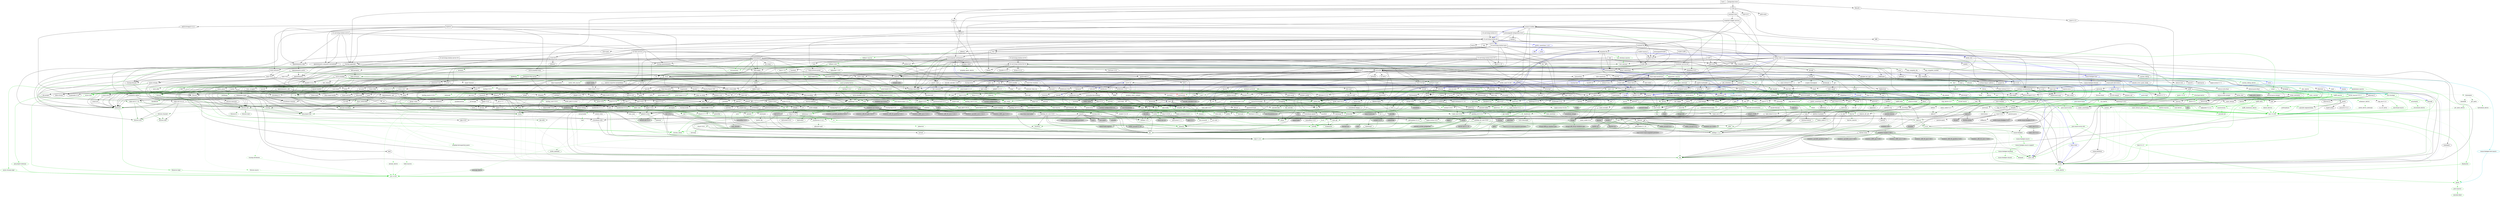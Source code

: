 digraph {
    0 [ label = "tests" shape = box]
    1 [ label = "catalyst-toolbox" shape = box]
    2 [ label = "chain-addr" shape = box]
    3 [ label = "chain-core" shape = box]
    4 [ label = "chain-ser" shape = box]
    5 [ label = "chain-crypto" shape = box]
    6 [ label = "typed-bytes" shape = box]
    7 [ label = "chain-impl-mockchain" shape = box]
    8 [ label = "cardano-legacy-address" shape = box]
    9 [ label = "chain-time" shape = box]
    10 [ label = "chain-vote" shape = box]
    11 [ label = "imhamt" shape = box]
    12 [ label = "sparse-array" shape = box]
    13 [ label = "chain-storage" shape = box]
    14 [ label = "jcli" shape = box]
    15 [ label = "jormungandr-lib" shape = box]
    16 [ label = "jormungandr-automation" shape = box]
    17 [ label = "jortestkit" shape = box]
    18 [ label = "jormungandr-integration-tests" shape = box]
    19 [ label = "hersir" shape = box]
    20 [ label = "thor" shape = box]
    21 [ label = "loki" shape = box]
    22 [ label = "mjolnir" shape = box]
    23 [ label = "snapshot-lib" shape = box]
    24 [ label = "symmetric-cipher" shape = box]
    25 [ label = "vit-servicing-station-lib" shape = box]
    26 [ label = "event-db" shape = box]
    27 [ label = "vit-servicing-station-tests" shape = box]
    28 [ label = "wallet" shape = box]
    29 [ label = "chain-path-derivation" shape = box]
    30 [ label = "hdkeygen" shape = box]
    31 [ label = "chain-network" shape = box]
    32 [ label = "jormungandrwallet" shape = box]
    33 [ label = "wallet-core" shape = box]
    34 [ label = "wallet-wasm-js" shape = box]
    35 [ label = "wallet-uniffi" shape = box]
    36 [ label = "jormungandr" shape = box]
    37 [ label = "explorer" shape = box]
    38 [ label = "settings" shape = box]
    39 [ label = "blockchain" shape = box]
    40 [ label = "vit-servicing-station-cli" shape = box]
    41 [ label = "vit-servicing-station-server" shape = box]
    42 [ label = "iapyx" shape = box]
    43 [ label = "valgrind" shape = box]
    44 [ label = "vitup" shape = box]
    45 [ label = "mainnet-lib" shape = box]
    46 [ label = "mainnet-tools" shape = box]
    47 [ label = "scheduler-service-lib" shape = box]
    48 [ label = "signals-handler" shape = box]
    49 [ label = "snapshot-trigger-service" shape = box]
    50 [ label = "voting_tools_rs" shape = box]
    51 [ label = "integration-tests" shape = box]
    52 [ label = "cat-data-service" shape = box]
    53 [ label = "audit" shape = box]
    54 [ label = "vit-servicing-station-cli-f10" shape = box]
    55 [ label = "vit-servicing-station-lib-f10" shape = box]
    56 [ label = "vit-servicing-station-server-f10" shape = box]
    57 [ label = "vit-servicing-station-tests-f10" shape = box]
    58 [ label = "sign" shape = box]
    59 [ label = "assert_cmd" ]
    60 [ label = "assert_fs" ]
    61 [ label = "bech32 0.8.1" ]
    62 [ label = "clap 4.4.8" ]
    63 [ label = "color-eyre" ]
    64 [ label = "csv" ]
    65 [ label = "fraction" ]
    66 [ label = "futures" ]
    67 [ label = "gag" ]
    68 [ label = "governor" ]
    69 [ label = "graphql_client" ]
    70 [ label = "hex" ]
    71 [ label = "image" ]
    72 [ label = "itertools 0.10.5" color = darkgreen]
    73 [ label = "once_cell" color = darkgreen]
    74 [ label = "predicates 2.1.5" ]
    75 [ label = "proptest" ]
    76 [ label = "qrcode" ]
    77 [ label = "quircs" ]
    78 [ label = "rand 0.8.5" color = darkgreen]
    79 [ label = "rand_chacha 0.3.1" color = darkgreen]
    80 [ label = "rayon" ]
    81 [ label = "regex" color = darkgreen]
    82 [ label = "reqwest" ]
    83 [ label = "rust_decimal" color = darkgreen]
    84 [ label = "rust_decimal_macros" color = green3]
    85 [ label = "serde" color = darkgreen]
    86 [ label = "serde_json" color = darkgreen]
    87 [ label = "serde_test" ]
    88 [ label = "serde_yaml 0.9.27" ]
    89 [ label = "sscanf" ]
    90 [ label = "test-strategy" color = green3]
    91 [ label = "thiserror" color = darkgreen]
    92 [ label = "time" color = darkgreen]
    93 [ label = "tokio" color = darkgreen]
    94 [ label = "tracing" color = darkgreen]
    95 [ label = "tracing-subscriber" ]
    96 [ label = "url" color = darkgreen]
    97 [ label = "versionisator" color = green3]
    98 [ label = "cryptoxide 0.4.4" ]
    99 [ label = "quickcheck" ]
    100 [ label = "curve25519-dalek-ng" ]
    101 [ label = "ed25519-bip32 0.4.1" ]
    102 [ label = "ed25519-dalek" ]
    103 [ label = "generic-array" color = darkgreen]
    104 [ label = "rand_core 0.6.4" color = darkgreen]
    105 [ label = "sha2 0.10.8" color = darkgreen]
    106 [ label = "smoke" color = blue]
    107 [ label = "bigdecimal" ]
    108 [ label = "lazy_static" color = darkgreen]
    109 [ label = "quickcheck_macros" color = green3]
    110 [ label = "strum 0.24.1" ]
    111 [ label = "strum_macros 0.24.3" color = green3]
    112 [ label = "tempfile" color = darkgreen]
    113 [ label = "cbor_event" ]
    114 [ label = "base64 0.21.5" color = darkgreen]
    115 [ label = "cfg-if 1.0.0" color = darkgreen]
    116 [ label = "const_format" ]
    117 [ label = "criterion" ]
    118 [ label = "rustc_version" color = green3]
    119 [ label = "trybuild" color = blue]
    120 [ label = "data-pile" ]
    121 [ label = "sled" ]
    122 [ label = "base64 0.13.1" ]
    123 [ label = "bincode" color = darkgreen]
    124 [ label = "bytes" color = darkgreen]
    125 [ label = "clap_complete" ]
    126 [ label = "gtmpl" ]
    127 [ label = "rand 0.7.3" ]
    128 [ label = "rpassword" ]
    129 [ label = "serde_derive" color = green3]
    130 [ label = "serde_yaml 0.8.26" ]
    131 [ label = "http" ]
    132 [ label = "humantime" ]
    133 [ label = "parity-multiaddr" ]
    134 [ label = "serde_with" ]
    135 [ label = "bytesize" ]
    136 [ label = "custom_debug" ]
    137 [ label = "flate2" ]
    138 [ label = "fs_extra" ]
    139 [ label = "json" ]
    140 [ label = "keynesis" ]
    141 [ label = "log" color = darkgreen]
    142 [ label = "netstat2" ]
    143 [ label = "os_info" ]
    144 [ label = "poldercast" ]
    145 [ label = "prost 0.9.0" color = darkgreen]
    146 [ label = "semver" color = darkgreen]
    147 [ label = "sysinfo" ]
    148 [ label = "tar" ]
    149 [ label = "tokio-stream" ]
    150 [ label = "tonic 0.6.2" ]
    151 [ label = "tonic-build 0.6.2" color = green3]
    152 [ label = "warp" ]
    153 [ label = "zip" ]
    154 [ label = "console" ]
    155 [ label = "dialoguer" ]
    156 [ label = "indicatif" ]
    157 [ label = "sha-1" ]
    158 [ label = "sha2 0.9.9" ]
    159 [ label = "bech32 0.7.3" ]
    160 [ label = "rstest" color = green3]
    161 [ label = "yaml-rust" ]
    162 [ label = "ctrlc" ]
    163 [ label = "slave-pool" ]
    164 [ label = "cocoon" ]
    165 [ label = "dirs" ]
    166 [ label = "zeroize" ]
    167 [ label = "async-trait" color = green3]
    168 [ label = "diesel" color = darkgreen]
    169 [ label = "diesel_migrations" ]
    170 [ label = "dotenv" ]
    171 [ label = "http-zipkin" ]
    172 [ label = "notify" ]
    173 [ label = "pretty_assertions 1.4.0" color = blue]
    174 [ label = "r2d2" color = darkgreen]
    175 [ label = "simplelog 0.8.0" ]
    176 [ label = "tracing-futures" ]
    177 [ label = "bb8" ]
    178 [ label = "bb8-postgres" ]
    179 [ label = "chrono" color = darkgreen]
    180 [ label = "dotenvy" ]
    181 [ label = "tokio-postgres" color = darkgreen]
    182 [ label = "cfg-if 0.1.10" ]
    183 [ label = "dyn-clone" color = darkgreen]
    184 [ label = "fake" ]
    185 [ label = "hyper" ]
    186 [ label = "postgres" color = darkgreen]
    187 [ label = "pretty_assertions 0.6.1" ]
    188 [ label = "rand_core 0.5.1" ]
    189 [ label = "refinery" ]
    190 [ label = "hashlink" ]
    191 [ label = "paste 0.1.18" color = blue]
    192 [ label = "http-body" ]
    193 [ label = "pin-project" ]
    194 [ label = "clear_on_drop" ]
    195 [ label = "console_error_panic_hook" ]
    196 [ label = "getrandom 0.2.11" color = darkgreen]
    197 [ label = "js-sys" color = darkgreen]
    198 [ label = "wasm-bindgen" color = darkgreen]
    199 [ label = "wasm-bindgen-test" color = blue]
    200 [ label = "web-sys" color = darkgreen]
    201 [ label = "uniffi" ]
    202 [ label = "uniffi_build" color = green3]
    203 [ label = "uniffi_macros" color = green3]
    204 [ label = "arc-swap" ]
    205 [ label = "enum-as-inner" color = green3]
    206 [ label = "jsonrpsee-core" ]
    207 [ label = "jsonrpsee-http-server" ]
    208 [ label = "libc" color = darkgreen]
    209 [ label = "linked-hash-map" ]
    210 [ label = "local-ip-address" ]
    211 [ label = "lru" ]
    212 [ label = "nix 0.25.1" style = filled, fillcolor = lightgrey]
    213 [ label = "opentelemetry" ]
    214 [ label = "opentelemetry-otlp" ]
    215 [ label = "opentelemetry-semantic-conventions" ]
    216 [ label = "prometheus" style = dashed]
    217 [ label = "tokio-util 0.6.10" ]
    218 [ label = "tracing-appender" ]
    219 [ label = "tracing-opentelemetry" ]
    220 [ label = "trust-dns-resolver" ]
    221 [ label = "anyhow" color = darkgreen]
    222 [ label = "async-graphql" ]
    223 [ label = "async-graphql-warp" ]
    224 [ label = "futures-channel" color = darkgreen]
    225 [ label = "futures-util" color = darkgreen]
    226 [ label = "ed25519-bip32 0.3.2" ]
    227 [ label = "prettytable-rs" ]
    228 [ label = "warp-reverse-proxy" ]
    229 [ label = "diffy" ]
    230 [ label = "glob" ]
    231 [ label = "path-slash" ]
    232 [ label = "rustls 0.20.9" ]
    233 [ label = "rustls-pemfile" ]
    234 [ label = "tempdir" ]
    235 [ label = "tokio-rustls 0.23.4" ]
    236 [ label = "uuid 0.8.2" ]
    237 [ label = "walkdir" color = darkgreen]
    238 [ label = "cardano-serialization-lib" ]
    239 [ label = "pharos" ]
    240 [ label = "job_scheduler_ng" ]
    241 [ label = "num-traits" color = darkgreen]
    242 [ label = "uuid 1.6.0" color = darkgreen]
    243 [ label = "bytekind" ]
    244 [ label = "cddl" ]
    245 [ label = "ciborium" ]
    246 [ label = "dashmap" ]
    247 [ label = "insta" color = blue]
    248 [ label = "microtype" ]
    249 [ label = "nonempty" ]
    250 [ label = "tracing-test" color = blue]
    251 [ label = "validity" ]
    252 [ label = "libmath" ]
    253 [ label = "rand_chacha 0.2.2" ]
    254 [ label = "axum" ]
    255 [ label = "metrics" ]
    256 [ label = "metrics-exporter-prometheus" ]
    257 [ label = "tower" ]
    258 [ label = "tower-http" ]
    259 [ label = "clap_complete_command" ]
    260 [ label = "base64 0.12.3" ]
    261 [ label = "structopt" ]
    262 [ label = "itertools 0.9.0" ]
    263 [ label = "libsqlite3-sys" color = darkgreen]
    264 [ label = "strum 0.21.0" ]
    265 [ label = "strum_macros 0.21.1" color = green3]
    266 [ label = "anstyle" ]
    267 [ label = "bstr" ]
    268 [ label = "doc-comment" ]
    269 [ label = "predicates 3.0.4" ]
    270 [ label = "predicates-core" ]
    271 [ label = "predicates-tree" ]
    272 [ label = "wait-timeout" ]
    273 [ label = "globwalk" ]
    274 [ label = "clap_builder" ]
    275 [ label = "clap_derive 4.4.7" color = green3, style = dashed]
    276 [ label = "backtrace" color = darkgreen]
    277 [ label = "color-spantrace" style = dashed]
    278 [ label = "eyre" ]
    279 [ label = "indenter" ]
    280 [ label = "owo-colors" ]
    281 [ label = "tracing-error" style = dashed]
    282 [ label = "csv-core" ]
    283 [ label = "itoa" color = darkgreen]
    284 [ label = "ryu" color = darkgreen]
    285 [ label = "num" ]
    286 [ label = "futures-core" color = darkgreen]
    287 [ label = "futures-executor" ]
    288 [ label = "futures-io" color = darkgreen]
    289 [ label = "futures-sink" color = darkgreen]
    290 [ label = "futures-task" color = darkgreen]
    291 [ label = "filedescriptor" ]
    292 [ label = "futures-timer" style = dashed]
    293 [ label = "no-std-compat" ]
    294 [ label = "nonzero_ext" ]
    295 [ label = "parking_lot 0.12.1" color = darkgreen]
    296 [ label = "smallvec" color = darkgreen]
    297 [ label = "graphql_query_derive" color = green3, style = dashed]
    298 [ label = "bytemuck" ]
    299 [ label = "byteorder" color = darkgreen]
    300 [ label = "color_quant" ]
    301 [ label = "gif" style = dashed]
    302 [ label = "jpeg-decoder" style = dashed]
    303 [ label = "num-iter" ]
    304 [ label = "num-rational 0.3.2" ]
    305 [ label = "png" style = dashed]
    306 [ label = "scoped_threadpool" style = dashed]
    307 [ label = "tiff" style = dashed]
    308 [ label = "either" color = darkgreen]
    309 [ label = "difflib" style = dashed]
    310 [ label = "float-cmp" style = dashed]
    311 [ label = "normalize-line-endings" style = dashed]
    312 [ label = "bit-set" style = dashed]
    313 [ label = "bit-vec" style = dashed]
    314 [ label = "bitflags 2.4.1" color = darkgreen]
    315 [ label = "rand_xorshift" ]
    316 [ label = "regex-syntax 0.8.2" color = darkgreen]
    317 [ label = "rusty-fork" style = dashed]
    318 [ label = "unarray" ]
    319 [ label = "checked_int_cast" ]
    320 [ label = "num-derive" color = green3]
    321 [ label = "ppv-lite86" color = darkgreen]
    322 [ label = "rayon-core" ]
    323 [ label = "aho-corasick" color = darkgreen]
    324 [ label = "memchr" color = darkgreen]
    325 [ label = "regex-automata 0.4.3" color = darkgreen]
    326 [ label = "encoding_rs" ]
    327 [ label = "h2" ]
    328 [ label = "hyper-rustls" style = "dashed,filled", fillcolor = lightgrey]
    329 [ label = "ipnet" ]
    330 [ label = "mime" ]
    331 [ label = "percent-encoding" color = darkgreen]
    332 [ label = "pin-project-lite" color = darkgreen]
    333 [ label = "rustls 0.21.9" style = dashed]
    334 [ label = "serde_urlencoded" ]
    335 [ label = "system-configuration" style = filled, fillcolor = lightgrey]
    336 [ label = "tokio-rustls 0.24.1" style = dashed]
    337 [ label = "tower-service" ]
    338 [ label = "wasm-bindgen-futures" ]
    339 [ label = "webpki-roots" style = "dashed,filled", fillcolor = lightgrey]
    340 [ label = "winreg" style = filled, fillcolor = lightgrey]
    341 [ label = "arrayvec 0.7.4" color = darkgreen]
    342 [ label = "borsh" color = darkgreen, style = dashed]
    343 [ label = "rkyv" color = darkgreen, style = dashed]
    344 [ label = "quote" color = green3]
    345 [ label = "indexmap 2.1.0" color = darkgreen]
    346 [ label = "unsafe-libyaml" ]
    347 [ label = "sscanf_macro" color = green3]
    348 [ label = "proc-macro2" color = green3]
    349 [ label = "structmeta" color = green3]
    350 [ label = "syn 1.0.109" color = green3]
    351 [ label = "thiserror-impl" color = green3]
    352 [ label = "deranged" color = darkgreen]
    353 [ label = "num_threads" color = darkgreen, style = "dashed,filled", fillcolor = lightgrey]
    354 [ label = "powerfmt" color = darkgreen]
    355 [ label = "time-core" color = darkgreen]
    356 [ label = "time-macros" color = green3, style = dashed]
    357 [ label = "mio" color = darkgreen]
    358 [ label = "num_cpus" color = darkgreen, style = dashed]
    359 [ label = "signal-hook-registry" color = darkgreen, style = "dashed,filled", fillcolor = lightgrey]
    360 [ label = "socket2 0.5.5" color = darkgreen, style = filled, fillcolor = lightgrey]
    361 [ label = "tokio-macros" color = green3, style = dashed]
    362 [ label = "windows-sys 0.48.0" color = darkgreen, style = filled, fillcolor = lightgrey]
    363 [ label = "tracing-attributes" color = green3, style = dashed]
    364 [ label = "tracing-core" color = darkgreen]
    365 [ label = "matchers" style = dashed]
    366 [ label = "nu-ansi-term" style = dashed]
    367 [ label = "sharded-slab" style = dashed]
    368 [ label = "thread_local" ]
    369 [ label = "tracing-log 0.2.0" style = dashed]
    370 [ label = "tracing-serde" style = dashed]
    371 [ label = "form_urlencoded" color = darkgreen]
    372 [ label = "idna 0.4.0" color = darkgreen]
    373 [ label = "platforms" color = green3]
    374 [ label = "env_logger" style = dashed]
    375 [ label = "digest 0.9.0" ]
    376 [ label = "subtle-ng" ]
    377 [ label = "curve25519-dalek" ]
    378 [ label = "ed25519" ]
    379 [ label = "typenum" color = darkgreen]
    380 [ label = "version_check" color = green3]
    381 [ label = "cpufeatures" color = darkgreen, style = filled, fillcolor = lightgrey]
    382 [ label = "digest 0.10.7" color = darkgreen]
    383 [ label = "autocfg" color = green3]
    384 [ label = "libm" color = darkgreen]
    385 [ label = "num-bigint" ]
    386 [ label = "num-integer" ]
    387 [ label = "heck 0.4.1" color = green3]
    388 [ label = "rustversion" color = red]
    389 [ label = "fastrand" color = darkgreen]
    390 [ label = "redox_syscall 0.4.1" color = darkgreen, style = filled, fillcolor = lightgrey]
    391 [ label = "rustix" color = darkgreen]
    392 [ label = "const_format_proc_macros" color = green3]
    393 [ label = "atty" ]
    394 [ label = "cast" ]
    395 [ label = "clap 2.34.0" ]
    396 [ label = "criterion-plot" ]
    397 [ label = "oorandom" ]
    398 [ label = "plotters" ]
    399 [ label = "serde_cbor" ]
    400 [ label = "tinytemplate" ]
    401 [ label = "basic-toml" color = blue]
    402 [ label = "termcolor" ]
    403 [ label = "memmap2" ]
    404 [ label = "crc32fast" ]
    405 [ label = "crossbeam-epoch" ]
    406 [ label = "crossbeam-utils" ]
    407 [ label = "fs2" style = filled, fillcolor = lightgrey]
    408 [ label = "fxhash" ]
    409 [ label = "parking_lot 0.11.2" ]
    410 [ label = "gtmpl_value" ]
    411 [ label = "getrandom 0.1.16" style = dashed]
    412 [ label = "rand_hc" style = filled, fillcolor = lightgrey]
    413 [ label = "winapi" color = darkgreen, style = filled, fillcolor = lightgrey]
    414 [ label = "syn 2.0.39" color = green3]
    415 [ label = "indexmap 1.9.3" color = darkgreen]
    416 [ label = "fnv" color = darkgreen]
    417 [ label = "arrayref" ]
    418 [ label = "bs58" ]
    419 [ label = "data-encoding" ]
    420 [ label = "multihash" ]
    421 [ label = "static_assertions" ]
    422 [ label = "unsigned-varint 0.7.2" ]
    423 [ label = "serde_with_macros" color = green3, style = dashed]
    424 [ label = "custom_debug_derive" color = green3]
    425 [ label = "miniz_oxide 0.7.1" color = darkgreen]
    426 [ label = "cryptoxide 0.3.6" ]
    427 [ label = "bitflags 1.3.2" color = darkgreen]
    428 [ label = "prost-derive 0.9.0" color = green3, style = dashed]
    429 [ label = "core-foundation-sys" color = darkgreen, style = filled, fillcolor = lightgrey]
    430 [ label = "ntapi" style = filled, fillcolor = lightgrey]
    431 [ label = "filetime" ]
    432 [ label = "xattr" style = "dashed,filled", fillcolor = lightgrey]
    433 [ label = "tokio-util 0.7.10" color = darkgreen]
    434 [ label = "async-stream" ]
    435 [ label = "hyper-timeout" style = dashed]
    436 [ label = "tower-layer" ]
    437 [ label = "prost-build 0.9.0" color = green3, style = dashed]
    438 [ label = "headers" ]
    439 [ label = "mime_guess" ]
    440 [ label = "multer" ]
    441 [ label = "scoped-tls" ]
    442 [ label = "tokio-tungstenite" style = dashed]
    443 [ label = "aes 0.8.3" style = dashed]
    444 [ label = "bzip2" style = dashed]
    445 [ label = "constant_time_eq" style = dashed]
    446 [ label = "hmac 0.12.1" color = darkgreen]
    447 [ label = "pbkdf2 0.11.0" style = dashed]
    448 [ label = "sha1" ]
    449 [ label = "zstd" style = dashed]
    450 [ label = "encode_unicode 0.3.6" style = filled, fillcolor = lightgrey]
    451 [ label = "unicode-width" ]
    452 [ label = "windows-sys 0.45.0" style = filled, fillcolor = lightgrey]
    453 [ label = "shell-words" ]
    454 [ label = "number_prefix" ]
    455 [ label = "block-buffer 0.9.0" ]
    456 [ label = "opaque-debug" ]
    457 [ label = "nix 0.27.1" style = filled, fillcolor = lightgrey]
    458 [ label = "crossbeam-channel" ]
    459 [ label = "aes-gcm" ]
    460 [ label = "chacha20poly1305" ]
    461 [ label = "hmac 0.11.0" ]
    462 [ label = "pbkdf2 0.9.0" ]
    463 [ label = "dirs-sys" ]
    464 [ label = "zeroize_derive" color = green3, style = dashed]
    465 [ label = "diesel_derives" color = green3]
    466 [ label = "pq-sys" color = darkgreen, style = dashed]
    467 [ label = "migrations_internals" color = darkgreen]
    468 [ label = "migrations_macros" color = green3]
    469 [ label = "zipkin" ]
    470 [ label = "fsevent-sys" style = "dashed,filled", fillcolor = lightgrey]
    471 [ label = "inotify" style = filled, fillcolor = lightgrey]
    472 [ label = "kqueue" style = filled, fillcolor = lightgrey]
    473 [ label = "diff" color = blue]
    474 [ label = "yansi" color = blue]
    475 [ label = "scheduled-thread-pool" color = darkgreen]
    476 [ label = "android-tzdata" color = darkgreen, style = "dashed,filled", fillcolor = lightgrey]
    477 [ label = "iana-time-zone" color = darkgreen, style = "dashed,filled", fillcolor = lightgrey]
    478 [ label = "windows-targets 0.48.5" color = darkgreen, style = filled, fillcolor = lightgrey]
    479 [ label = "fallible-iterator" color = darkgreen]
    480 [ label = "phf" color = darkgreen]
    481 [ label = "postgres-protocol" color = darkgreen]
    482 [ label = "postgres-types" color = darkgreen]
    483 [ label = "whoami" color = darkgreen]
    484 [ label = "deunicode" ]
    485 [ label = "url-escape" style = dashed]
    486 [ label = "httparse" ]
    487 [ label = "httpdate" ]
    488 [ label = "socket2 0.4.10" style = dashed]
    489 [ label = "want" ]
    490 [ label = "ansi_term 0.11.0" ]
    491 [ label = "ctor" color = green3, style = filled, fillcolor = lightgrey]
    492 [ label = "difference" ]
    493 [ label = "output_vt100" style = filled, fillcolor = lightgrey]
    494 [ label = "refinery-core" color = darkgreen]
    495 [ label = "refinery-macros" color = green3]
    496 [ label = "hashbrown 0.14.2" color = darkgreen]
    497 [ label = "paste-impl" color = turquoise3]
    498 [ label = "proc-macro-hack" color = turquoise3]
    499 [ label = "pin-project-internal" color = green3]
    500 [ label = "cc" color = green3]
    501 [ label = "wasi 0.11.0+wasi-snapshot-preview1" color = darkgreen, style = filled, fillcolor = lightgrey]
    502 [ label = "wasm-bindgen-macro" color = green3]
    503 [ label = "wasm-bindgen-test-macro" color = turquoise3]
    504 [ label = "camino" color = darkgreen]
    505 [ label = "cargo_metadata" ]
    506 [ label = "paste 1.0.14" color = green3]
    507 [ label = "fs-err" color = green3]
    508 [ label = "toml 0.5.11" color = green3]
    509 [ label = "uniffi_meta" color = green3]
    510 [ label = "beef" ]
    511 [ label = "jsonrpsee-types" ]
    512 [ label = "rustc-hash" style = dashed]
    513 [ label = "globset" ]
    514 [ label = "unicase" color = darkgreen]
    515 [ label = "neli" style = filled, fillcolor = lightgrey]
    516 [ label = "windows-sys 0.42.0" style = filled, fillcolor = lightgrey]
    517 [ label = "hashbrown 0.12.3" color = darkgreen]
    518 [ label = "memoffset 0.6.5" style = "dashed,filled", fillcolor = lightgrey]
    519 [ label = "pin-utils" color = darkgreen]
    520 [ label = "opentelemetry_api" ]
    521 [ label = "opentelemetry_sdk" ]
    522 [ label = "opentelemetry-proto" ]
    523 [ label = "prost 0.11.9" color = darkgreen, style = dashed]
    524 [ label = "tonic 0.8.3" style = dashed]
    525 [ label = "protobuf" style = dashed]
    526 [ label = "slab" color = darkgreen]
    527 [ label = "tracing-log 0.1.4" style = dashed]
    528 [ label = "ipconfig" style = "dashed,filled", fillcolor = lightgrey]
    529 [ label = "lru-cache" ]
    530 [ label = "resolv-conf" style = dashed]
    531 [ label = "trust-dns-proto" ]
    532 [ label = "async-graphql-derive" color = green3]
    533 [ label = "async-graphql-parser" color = darkgreen]
    534 [ label = "async-graphql-value" color = darkgreen]
    535 [ label = "fast_chemail" style = dashed]
    536 [ label = "futures-macro" color = green3, style = dashed]
    537 [ label = "encode_unicode 1.0.0" ]
    538 [ label = "is-terminal" ]
    539 [ label = "term" ]
    540 [ label = "ansi_term 0.12.1" ]
    541 [ label = "ring 0.16.20" ]
    542 [ label = "sct" ]
    543 [ label = "webpki" ]
    544 [ label = "rand 0.4.6" ]
    545 [ label = "remove_dir_all" ]
    546 [ label = "same-file" color = darkgreen]
    547 [ label = "winapi-util" color = darkgreen, style = filled, fillcolor = lightgrey]
    548 [ label = "noop_proc_macro" color = green3, style = filled, fillcolor = lightgrey]
    549 [ label = "rand_os" style = filled, fillcolor = lightgrey]
    550 [ label = "schemars" color = darkgreen]
    551 [ label = "serde-wasm-bindgen 0.4.5" style = filled, fillcolor = lightgrey]
    552 [ label = "cron" ]
    553 [ label = "abnf_to_pest" ]
    554 [ label = "base16" ]
    555 [ label = "base64-url" style = dashed]
    556 [ label = "clap 3.2.25" style = dashed]
    557 [ label = "codespan-reporting" ]
    558 [ label = "crossterm" style = "dashed,filled", fillcolor = lightgrey]
    559 [ label = "displaydoc" color = green3]
    560 [ label = "hexf-parse" ]
    561 [ label = "itertools 0.11.0" ]
    562 [ label = "lexical-core" ]
    563 [ label = "pest_meta" ]
    564 [ label = "pest_vm" ]
    565 [ label = "regex-syntax 0.7.5" style = dashed]
    566 [ label = "serde-wasm-bindgen 0.5.0" style = "dashed,filled", fillcolor = lightgrey]
    567 [ label = "simplelog 0.12.1" ]
    568 [ label = "uriparse" style = dashed]
    569 [ label = "ciborium-io" ]
    570 [ label = "ciborium-ll" ]
    571 [ label = "lock_api" color = darkgreen]
    572 [ label = "parking_lot_core 0.9.9" color = darkgreen]
    573 [ label = "similar" color = blue]
    574 [ label = "microtype-macro" color = green3]
    575 [ label = "secrecy" style = dashed]
    576 [ label = "tracing-test-macro" color = turquoise3]
    577 [ label = "rand 0.3.23" ]
    578 [ label = "axum-core" ]
    579 [ label = "matchit" ]
    580 [ label = "serde_path_to_error" style = dashed]
    581 [ label = "sync_wrapper" ]
    582 [ label = "ahash 0.7.7" color = darkgreen]
    583 [ label = "metrics-macros" color = green3]
    584 [ label = "metrics-util" ]
    585 [ label = "quanta" ]
    586 [ label = "http-range-header" ]
    587 [ label = "clap_complete_fig" style = dashed]
    588 [ label = "clap_complete_nushell" style = dashed]
    589 [ label = "structopt-derive" color = green3]
    590 [ label = "pkg-config" color = green3, style = dashed]
    591 [ label = "vcpkg" color = green3, style = "dashed,filled", fillcolor = lightgrey]
    592 [ label = "heck 0.3.3" color = green3]
    593 [ label = "termtree" ]
    594 [ label = "ignore" ]
    595 [ label = "anstream" style = dashed]
    596 [ label = "clap_lex 0.6.0" ]
    597 [ label = "strsim 0.10.0" color = darkgreen, style = dashed]
    598 [ label = "addr2line" color = darkgreen, style = filled, fillcolor = lightgrey]
    599 [ label = "object" color = darkgreen, style = filled, fillcolor = lightgrey]
    600 [ label = "rustc-demangle" color = darkgreen]
    601 [ label = "num-complex" ]
    602 [ label = "num-rational 0.4.1" ]
    603 [ label = "graphql_client_codegen" color = green3, style = dashed]
    604 [ label = "weezl" style = dashed]
    605 [ label = "deflate" style = dashed]
    606 [ label = "miniz_oxide 0.3.7" style = dashed]
    607 [ label = "miniz_oxide 0.4.4" style = dashed]
    608 [ label = "quick-error" style = dashed]
    609 [ label = "crossbeam-deque" ]
    610 [ label = "ring 0.17.5" ]
    611 [ label = "rustls-webpki" style = dashed]
    612 [ label = "core-foundation" style = filled, fillcolor = lightgrey]
    613 [ label = "system-configuration-sys" style = filled, fillcolor = lightgrey]
    614 [ label = "borsh-derive" color = green3, style = dashed]
    615 [ label = "cfg_aliases" color = green3, style = dashed]
    616 [ label = "bitvec" color = darkgreen, style = dashed]
    617 [ label = "bytecheck" color = darkgreen, style = dashed]
    618 [ label = "ptr_meta" color = darkgreen, style = dashed]
    619 [ label = "rend" color = darkgreen, style = dashed]
    620 [ label = "rkyv_derive" color = green3, style = dashed]
    621 [ label = "seahash" color = darkgreen, style = dashed]
    622 [ label = "tinyvec" color = darkgreen]
    623 [ label = "equivalent" color = darkgreen]
    624 [ label = "regex-syntax 0.6.29" color = darkgreen]
    625 [ label = "unicode-ident" color = green3]
    626 [ label = "structmeta-derive" color = green3]
    627 [ label = "hermit-abi 0.3.3" color = darkgreen, style = filled, fillcolor = lightgrey]
    628 [ label = "valuable" color = darkgreen, style = "dashed,filled", fillcolor = lightgrey]
    629 [ label = "regex-automata 0.1.10" style = dashed]
    630 [ label = "overload" style = dashed]
    631 [ label = "unicode-bidi" color = darkgreen]
    632 [ label = "unicode-normalization" color = darkgreen]
    633 [ label = "subtle" color = darkgreen]
    634 [ label = "signature" ]
    635 [ label = "block-buffer 0.10.4" color = darkgreen, style = dashed]
    636 [ label = "crypto-common" color = darkgreen]
    637 [ label = "errno" color = darkgreen, style = filled, fillcolor = lightgrey]
    638 [ label = "linux-raw-sys" color = darkgreen, style = filled, fillcolor = lightgrey]
    639 [ label = "unicode-xid" color = green3]
    640 [ label = "hermit-abi 0.1.19" style = filled, fillcolor = lightgrey]
    641 [ label = "strsim 0.8.0" style = dashed]
    642 [ label = "textwrap 0.11.0" ]
    643 [ label = "vec_map" style = dashed]
    644 [ label = "plotters-backend" ]
    645 [ label = "plotters-svg" style = dashed]
    646 [ label = "half" ]
    647 [ label = "memoffset 0.9.0" ]
    648 [ label = "scopeguard" color = darkgreen]
    649 [ label = "instant" ]
    650 [ label = "parking_lot_core 0.8.6" ]
    651 [ label = "wasi 0.9.0+wasi-snapshot-preview1" style = "dashed,filled", fillcolor = lightgrey]
    652 [ label = "winapi-i686-pc-windows-gnu" color = darkgreen, style = filled, fillcolor = lightgrey]
    653 [ label = "winapi-x86_64-pc-windows-gnu" color = darkgreen, style = filled, fillcolor = lightgrey]
    654 [ label = "multihash-derive" color = green3, style = dashed]
    655 [ label = "unsigned-varint 0.5.1" ]
    656 [ label = "darling 0.20.3" color = green3, style = dashed]
    657 [ label = "synstructure" color = green3]
    658 [ label = "adler" color = darkgreen]
    659 [ label = "redox_syscall 0.3.5" style = filled, fillcolor = lightgrey]
    660 [ label = "async-stream-impl" color = green3]
    661 [ label = "tokio-io-timeout" style = dashed]
    662 [ label = "multimap" color = green3, style = dashed]
    663 [ label = "petgraph" color = green3, style = dashed]
    664 [ label = "prost-types 0.9.0" color = green3, style = dashed]
    665 [ label = "which" color = green3, style = dashed]
    666 [ label = "headers-core" ]
    667 [ label = "spin 0.9.8" ]
    668 [ label = "tungstenite" style = dashed]
    669 [ label = "cipher 0.4.4" ]
    670 [ label = "bzip2-sys" style = dashed]
    671 [ label = "password-hash" style = dashed]
    672 [ label = "zstd-safe" style = dashed]
    673 [ label = "windows-targets 0.42.2" style = filled, fillcolor = lightgrey]
    674 [ label = "aead 0.4.3" ]
    675 [ label = "aes 0.7.5" style = dashed]
    676 [ label = "cipher 0.3.0" ]
    677 [ label = "ctr" ]
    678 [ label = "ghash" ]
    679 [ label = "aead 0.5.2" ]
    680 [ label = "chacha20" ]
    681 [ label = "poly1305" ]
    682 [ label = "crypto-mac" ]
    683 [ label = "redox_users" style = filled, fillcolor = lightgrey]
    684 [ label = "lazycell" ]
    685 [ label = "zipkin-types" ]
    686 [ label = "inotify-sys" style = filled, fillcolor = lightgrey]
    687 [ label = "kqueue-sys" style = filled, fillcolor = lightgrey]
    688 [ label = "android_system_properties" color = darkgreen, style = "dashed,filled", fillcolor = lightgrey]
    689 [ label = "iana-time-zone-haiku" color = darkgreen, style = "dashed,filled", fillcolor = lightgrey]
    690 [ label = "windows-core" color = darkgreen, style = "dashed,filled", fillcolor = lightgrey]
    691 [ label = "windows_aarch64_gnullvm 0.48.5" color = darkgreen, style = filled, fillcolor = lightgrey]
    692 [ label = "windows_aarch64_msvc 0.48.5" color = darkgreen, style = filled, fillcolor = lightgrey]
    693 [ label = "windows_i686_gnu 0.48.5" color = darkgreen, style = filled, fillcolor = lightgrey]
    694 [ label = "windows_i686_msvc 0.48.5" color = darkgreen, style = filled, fillcolor = lightgrey]
    695 [ label = "windows_x86_64_gnu 0.48.5" color = darkgreen, style = filled, fillcolor = lightgrey]
    696 [ label = "windows_x86_64_gnullvm 0.48.5" color = darkgreen, style = filled, fillcolor = lightgrey]
    697 [ label = "windows_x86_64_msvc 0.48.5" color = darkgreen, style = filled, fillcolor = lightgrey]
    698 [ label = "phf_shared" color = darkgreen]
    699 [ label = "md-5" color = darkgreen]
    700 [ label = "stringprep" color = darkgreen]
    701 [ label = "try-lock" ]
    702 [ label = "siphasher 1.0.0" color = darkgreen]
    703 [ label = "toml 0.7.8" color = darkgreen]
    704 [ label = "ahash 0.8.6" color = darkgreen, style = dashed]
    705 [ label = "allocator-api2" color = darkgreen, style = dashed]
    706 [ label = "jobserver" color = green3, style = dashed]
    707 [ label = "wasm-bindgen-macro-support" color = green3]
    708 [ label = "cargo-platform" ]
    709 [ label = "siphasher 0.3.11" color = darkgreen]
    710 [ label = "uniffi_checksum_derive" color = green3]
    711 [ label = "windows_aarch64_gnullvm 0.42.2" style = filled, fillcolor = lightgrey]
    712 [ label = "windows_aarch64_msvc 0.42.2" style = filled, fillcolor = lightgrey]
    713 [ label = "windows_i686_gnu 0.42.2" style = filled, fillcolor = lightgrey]
    714 [ label = "windows_i686_msvc 0.42.2" style = filled, fillcolor = lightgrey]
    715 [ label = "windows_x86_64_gnu 0.42.2" style = filled, fillcolor = lightgrey]
    716 [ label = "windows_x86_64_gnullvm 0.42.2" style = filled, fillcolor = lightgrey]
    717 [ label = "windows_x86_64_msvc 0.42.2" style = filled, fillcolor = lightgrey]
    718 [ label = "tonic-build 0.8.4" color = green3, style = dashed]
    719 [ label = "prost-derive 0.11.9" color = green3, style = dashed]
    720 [ label = "widestring" style = "dashed,filled", fillcolor = lightgrey]
    721 [ label = "hostname" style = dashed]
    722 [ label = "idna 0.2.3" ]
    723 [ label = "Inflector" color = green3]
    724 [ label = "darling 0.14.4" color = green3]
    725 [ label = "proc-macro-crate 1.3.1" color = green3]
    726 [ label = "pest" color = darkgreen]
    727 [ label = "ascii_utils" style = dashed]
    728 [ label = "dirs-next" ]
    729 [ label = "spin 0.5.2" style = filled, fillcolor = lightgrey]
    730 [ label = "untrusted 0.7.1" ]
    731 [ label = "untrusted 0.9.0" ]
    732 [ label = "fuchsia-cprng" style = filled, fillcolor = lightgrey]
    733 [ label = "rand_core 0.3.1" style = filled, fillcolor = lightgrey]
    734 [ label = "rdrand" style = filled, fillcolor = lightgrey]
    735 [ label = "cloudabi" style = filled, fillcolor = lightgrey]
    736 [ label = "rand_core 0.4.2" style = filled, fillcolor = lightgrey]
    737 [ label = "schemars_derive" color = green3, style = dashed]
    738 [ label = "nom" ]
    739 [ label = "abnf" ]
    740 [ label = "pretty" ]
    741 [ label = "clap_derive 3.2.25" color = green3, style = dashed]
    742 [ label = "clap_lex 0.2.4" style = dashed]
    743 [ label = "textwrap 0.16.0" style = dashed]
    744 [ label = "crossterm_winapi" style = "dashed,filled", fillcolor = lightgrey]
    745 [ label = "signal-hook" style = "dashed,filled", fillcolor = lightgrey]
    746 [ label = "signal-hook-mio" style = "dashed,filled", fillcolor = lightgrey]
    747 [ label = "lexical-parse-float" style = dashed]
    748 [ label = "lexical-parse-integer" style = dashed]
    749 [ label = "lexical-util" ]
    750 [ label = "lexical-write-float" style = dashed]
    751 [ label = "lexical-write-integer" style = dashed]
    752 [ label = "atomic-shim" style = dashed]
    753 [ label = "hashbrown 0.11.2" style = dashed]
    754 [ label = "sketches-ddsketch" style = dashed]
    755 [ label = "mach" style = filled, fillcolor = lightgrey]
    756 [ label = "raw-cpuid" style = filled, fillcolor = lightgrey]
    757 [ label = "wasi 0.10.2+wasi-snapshot-preview1" style = filled, fillcolor = lightgrey]
    758 [ label = "proc-macro-error" color = green3]
    759 [ label = "unicode-segmentation" color = darkgreen]
    760 [ label = "anstyle-parse" style = dashed]
    761 [ label = "anstyle-query" style = dashed]
    762 [ label = "anstyle-wincon" style = "dashed,filled", fillcolor = lightgrey]
    763 [ label = "colorchoice" style = dashed]
    764 [ label = "utf8parse" style = dashed]
    765 [ label = "gimli" color = darkgreen, style = filled, fillcolor = lightgrey]
    766 [ label = "graphql-introspection-query" color = green3, style = dashed]
    767 [ label = "graphql-parser" color = green3, style = dashed]
    768 [ label = "adler32" style = dashed]
    769 [ label = "proc-macro-crate 2.0.0" color = green3, style = dashed]
    770 [ label = "syn_derive" color = green3, style = dashed]
    771 [ label = "funty" color = darkgreen, style = dashed]
    772 [ label = "radium" color = darkgreen, style = dashed]
    773 [ label = "tap" color = darkgreen, style = dashed]
    774 [ label = "wyz" color = darkgreen, style = dashed]
    775 [ label = "bytecheck_derive" color = green3, style = dashed]
    776 [ label = "simdutf8" color = darkgreen, style = dashed]
    777 [ label = "ptr_meta_derive" color = green3, style = dashed]
    778 [ label = "tinyvec_macros" color = darkgreen, style = dashed]
    779 [ label = "redox_syscall 0.2.16" style = filled, fillcolor = lightgrey]
    780 [ label = "darling_core 0.20.3" color = green3, style = dashed]
    781 [ label = "darling_macro 0.20.3" color = green3, style = dashed]
    782 [ label = "fixedbitset" color = green3, style = dashed]
    783 [ label = "home" color = green3, style = "dashed,filled", fillcolor = lightgrey]
    784 [ label = "utf-8" style = dashed]
    785 [ label = "inout" ]
    786 [ label = "base64ct" style = dashed]
    787 [ label = "zstd-sys" style = dashed]
    788 [ label = "polyval" ]
    789 [ label = "universal-hash 0.5.1" ]
    790 [ label = "libredox" style = filled, fillcolor = lightgrey]
    791 [ label = "finl_unicode" color = darkgreen]
    792 [ label = "serde_spanned" color = darkgreen]
    793 [ label = "toml_datetime" color = darkgreen]
    794 [ label = "toml_edit 0.19.15" color = darkgreen]
    795 [ label = "zerocopy" color = darkgreen, style = dashed]
    796 [ label = "wasm-bindgen-backend" color = green3]
    797 [ label = "wasm-bindgen-shared" color = green3]
    798 [ label = "prettyplease" color = green3, style = dashed]
    799 [ label = "prost-build 0.11.9" color = green3, style = dashed]
    800 [ label = "match_cfg" style = dashed]
    801 [ label = "matches" ]
    802 [ label = "darling_core 0.14.4" color = green3]
    803 [ label = "darling_macro 0.14.4" color = green3]
    804 [ label = "ucd-trie" color = darkgreen]
    805 [ label = "dirs-sys-next" ]
    806 [ label = "serde_derive_internals" color = green3, style = dashed]
    807 [ label = "minimal-lexical" ]
    808 [ label = "abnf-core" ]
    809 [ label = "arrayvec 0.5.2" ]
    810 [ label = "typed-arena" ]
    811 [ label = "os_str_bytes" style = dashed]
    812 [ label = "proc-macro-error-attr" color = green3]
    813 [ label = "combine" color = green3, style = dashed]
    814 [ label = "toml_edit 0.20.7" color = green3, style = dashed]
    815 [ label = "ident_case" color = green3]
    816 [ label = "universal-hash 0.4.1" ]
    817 [ label = "winnow" color = darkgreen]
    818 [ label = "zerocopy-derive" color = green3, style = "dashed,filled", fillcolor = lightgrey]
    819 [ label = "bumpalo" color = green3]
    820 [ label = "prost-types 0.11.9" color = green3, style = dashed]
    821 [ label = "ascii" color = green3, style = dashed]
    822 [ label = "unreachable" color = green3, style = dashed]
    823 [ label = "void" color = green3, style = dashed]
    1 -> 63 [ ]
    1 -> 67 [ ]
    1 -> 68 [ ]
    1 -> 18 [ ]
    1 -> 76 [ ]
    1 -> 77 [ ]
    1 -> 89 [ ]
    1 -> 24 [ ]
    1 -> 25 [ style = dotted]
    1 -> 25 [ color = blue]
    1 -> 28 [ ]
    2 -> 3 [ ]
    2 -> 5 [ ]
    2 -> 5 [ color = blue]
    3 -> 4 [ ]
    4 -> 91 [ ]
    5 -> 61 [ ]
    5 -> 100 [ ]
    5 -> 101 [ ]
    5 -> 102 [ ]
    5 -> 70 [ ]
    5 -> 75 [ style = dotted]
    5 -> 75 [ color = blue]
    5 -> 99 [ style = dotted]
    5 -> 99 [ color = blue]
    5 -> 80 [ ]
    5 -> 105 [ ]
    5 -> 106 [ color = blue]
    5 -> 90 [ color = green3, style = dotted]
    5 -> 90 [ color = turquoise3]
    5 -> 6 [ ]
    7 -> 8 [ ]
    7 -> 2 [ ]
    7 -> 2 [ color = blue]
    7 -> 9 [ ]
    7 -> 9 [ color = blue]
    7 -> 10 [ ]
    7 -> 11 [ ]
    7 -> 109 [ color = green3, style = dotted]
    7 -> 109 [ color = turquoise3]
    7 -> 12 [ ]
    7 -> 110 [ ]
    7 -> 94 [ ]
    8 -> 113 [ ]
    8 -> 101 [ ]
    9 -> 3 [ ]
    9 -> 75 [ style = dotted]
    9 -> 75 [ color = blue]
    9 -> 99 [ style = dotted]
    9 -> 99 [ color = blue]
    9 -> 90 [ color = green3, style = dotted]
    9 -> 90 [ color = turquoise3]
    10 -> 114 [ ]
    10 -> 107 [ ]
    10 -> 3 [ ]
    10 -> 5 [ ]
    10 -> 116 [ ]
    10 -> 117 [ color = blue]
    11 -> 117 [ color = blue]
    11 -> 75 [ style = dotted]
    11 -> 75 [ color = blue]
    11 -> 118 [ color = green3]
    11 -> 90 [ color = green3, style = dotted]
    11 -> 90 [ color = turquoise3]
    11 -> 91 [ ]
    11 -> 119 [ color = blue]
    12 -> 75 [ color = blue]
    12 -> 90 [ color = turquoise3]
    13 -> 117 [ style = dotted]
    13 -> 120 [ ]
    13 -> 104 [ style = dotted]
    13 -> 104 [ color = blue]
    13 -> 121 [ ]
    13 -> 112 [ style = dotted]
    13 -> 112 [ color = blue]
    13 -> 91 [ ]
    14 -> 60 [ color = blue]
    14 -> 125 [ ]
    14 -> 126 [ ]
    14 -> 15 [ ]
    14 -> 74 [ color = blue]
    14 -> 82 [ ]
    14 -> 128 [ ]
    14 -> 97 [ color = green3]
    15 -> 123 [ color = blue]
    15 -> 7 [ ]
    15 -> 7 [ color = blue]
    15 -> 131 [ ]
    15 -> 132 [ ]
    15 -> 133 [ ]
    15 -> 134 [ ]
    15 -> 130 [ color = blue]
    16 -> 59 [ ]
    16 -> 13 [ ]
    16 -> 69 [ ]
    16 -> 14 [ ]
    16 -> 17 [ ]
    16 -> 139 [ ]
    16 -> 142 [ ]
    16 -> 144 [ ]
    16 -> 150 [ ]
    16 -> 151 [ color = green3]
    16 -> 95 [ ]
    17 -> 60 [ ]
    17 -> 122 [ ]
    17 -> 61 [ ]
    17 -> 135 [ ]
    17 -> 64 [ ]
    17 -> 136 [ ]
    17 -> 155 [ ]
    17 -> 138 [ ]
    17 -> 70 [ ]
    17 -> 132 [ ]
    17 -> 156 [ ]
    17 -> 143 [ ]
    17 -> 74 [ ]
    17 -> 82 [ ]
    17 -> 146 [ ]
    17 -> 130 [ ]
    17 -> 157 [ ]
    17 -> 158 [ ]
    17 -> 147 [ ]
    17 -> 148 [ ]
    17 -> 152 [ ]
    17 -> 153 [ ]
    18 -> 159 [ ]
    18 -> 19 [ ]
    18 -> 22 [ ]
    18 -> 160 [ color = green3]
    19 -> 162 [ ]
    19 -> 163 [ ]
    19 -> 20 [ ]
    20 -> 164 [ ]
    20 -> 165 [ ]
    20 -> 16 [ ]
    21 -> 20 [ ]
    22 -> 21 [ ]
    23 -> 65 [ ]
    23 -> 15 [ ]
    23 -> 82 [ ]
    23 -> 84 [ color = green3]
    23 -> 87 [ style = dotted]
    23 -> 87 [ color = blue]
    23 -> 88 [ ]
    23 -> 88 [ color = blue]
    24 -> 98 [ ]
    24 -> 78 [ ]
    24 -> 91 [ ]
    24 -> 166 [ ]
    25 -> 169 [ ]
    25 -> 170 [ ]
    25 -> 26 [ ]
    25 -> 171 [ ]
    25 -> 172 [ ]
    25 -> 173 [ color = blue]
    25 -> 175 [ ]
    25 -> 176 [ ]
    25 -> 95 [ ]
    25 -> 27 [ color = blue]
    26 -> 178 [ ]
    26 -> 180 [ ]
    26 -> 83 [ ]
    26 -> 91 [ ]
    27 -> 59 [ ]
    27 -> 182 [ ]
    27 -> 62 [ ]
    27 -> 183 [ ]
    27 -> 184 [ ]
    27 -> 17 [ ]
    27 -> 187 [ ]
    27 -> 189 [ ]
    27 -> 23 [ ]
    27 -> 25 [ ]
    28 -> 190 [ ]
    28 -> 30 [ ]
    28 -> 15 [ ]
    29 -> 191 [ color = blue]
    29 -> 99 [ color = blue]
    29 -> 109 [ color = turquoise3]
    29 -> 91 [ ]
    30 -> 8 [ ]
    30 -> 2 [ ]
    30 -> 29 [ ]
    31 -> 5 [ ]
    31 -> 66 [ ]
    31 -> 91 [ ]
    31 -> 150 [ ]
    31 -> 151 [ color = green3]
    32 -> 33 [ ]
    33 -> 159 [ ]
    33 -> 24 [ ]
    33 -> 28 [ ]
    34 -> 194 [ ]
    34 -> 33 [ ]
    34 -> 199 [ color = blue]
    35 -> 201 [ ]
    35 -> 33 [ ]
    36 -> 204 [ ]
    36 -> 31 [ ]
    36 -> 13 [ ]
    36 -> 62 [ ]
    36 -> 171 [ ]
    36 -> 15 [ ]
    36 -> 207 [ ]
    36 -> 210 [ ]
    36 -> 212 [ arrowType = empty, fillcolor = lightgrey]
    36 -> 214 [ ]
    36 -> 215 [ ]
    36 -> 144 [ ]
    36 -> 216 [ style = dotted]
    36 -> 82 [ ]
    36 -> 218 [ ]
    36 -> 219 [ ]
    36 -> 220 [ ]
    36 -> 97 [ color = green3]
    36 -> 152 [ ]
    37 -> 223 [ ]
    37 -> 31 [ ]
    37 -> 171 [ ]
    37 -> 18 [ ]
    37 -> 214 [ ]
    37 -> 215 [ ]
    37 -> 218 [ ]
    37 -> 219 [ ]
    38 -> 121 [ ]
    38 -> 91 [ ]
    39 -> 7 [ ]
    39 -> 211 [ ]
    40 -> 25 [ ]
    41 -> 214 [ ]
    41 -> 215 [ ]
    41 -> 218 [ ]
    41 -> 219 [ ]
    41 -> 25 [ ]
    42 -> 1 [ ]
    42 -> 226 [ ]
    42 -> 227 [ ]
    42 -> 43 [ ]
    43 -> 16 [ ]
    43 -> 25 [ ]
    43 -> 33 [ ]
    43 -> 228 [ ]
    44 -> 229 [ ]
    44 -> 46 [ ]
    44 -> 231 [ ]
    44 -> 235 [ ]
    44 -> 218 [ ]
    44 -> 236 [ ]
    44 -> 43 [ ]
    45 -> 238 [ ]
    45 -> 239 [ ]
    45 -> 23 [ ]
    45 -> 234 [ ]
    45 -> 20 [ ]
    46 -> 240 [ ]
    46 -> 45 [ ]
    46 -> 227 [ ]
    46 -> 49 [ ]
    47 -> 179 [ ]
    47 -> 62 [ ]
    47 -> 66 [ ]
    47 -> 17 [ ]
    47 -> 242 [ ]
    48 -> 66 [ ]
    48 -> 93 [ ]
    49 -> 1 [ ]
    49 -> 47 [ ]
    49 -> 48 [ ]
    49 -> 50 [ ]
    50 -> 243 [ ]
    50 -> 238 [ ]
    50 -> 244 [ ]
    50 -> 62 [ ]
    50 -> 63 [ ]
    50 -> 246 [ ]
    50 -> 165 [ ]
    50 -> 247 [ color = blue]
    50 -> 248 [ ]
    50 -> 249 [ ]
    50 -> 75 [ ]
    50 -> 80 [ ]
    50 -> 83 [ ]
    50 -> 90 [ color = green3]
    50 -> 250 [ color = blue]
    50 -> 251 [ ]
    51 -> 42 [ ]
    51 -> 252 [ ]
    51 -> 44 [ ]
    52 -> 254 [ ]
    52 -> 62 [ ]
    52 -> 26 [ ]
    52 -> 256 [ ]
    52 -> 134 [ ]
    52 -> 258 [ ]
    52 -> 95 [ ]
    53 -> 13 [ ]
    53 -> 259 [ ]
    53 -> 63 [ ]
    53 -> 28 [ ]
    54 -> 55 [ ]
    55 -> 167 [ color = green3]
    55 -> 260 [ ]
    55 -> 169 [ ]
    55 -> 170 [ ]
    55 -> 171 [ ]
    55 -> 262 [ ]
    55 -> 15 [ color = blue]
    55 -> 172 [ ]
    55 -> 175 [ ]
    55 -> 261 [ ]
    55 -> 264 [ ]
    55 -> 265 [ color = green3]
    55 -> 176 [ ]
    55 -> 95 [ ]
    55 -> 152 [ ]
    56 -> 218 [ ]
    56 -> 55 [ ]
    57 -> 59 [ ]
    57 -> 182 [ ]
    57 -> 183 [ ]
    57 -> 184 [ ]
    57 -> 17 [ ]
    57 -> 187 [ ]
    57 -> 55 [ ]
    58 -> 13 [ ]
    58 -> 259 [ ]
    58 -> 63 [ ]
    58 -> 15 [ ]
    58 -> 82 [ ]
    59 -> 267 [ ]
    59 -> 268 [ ]
    59 -> 269 [ ]
    59 -> 271 [ ]
    59 -> 272 [ ]
    60 -> 268 [ ]
    60 -> 273 [ ]
    60 -> 269 [ ]
    60 -> 271 [ ]
    60 -> 112 [ ]
    62 -> 274 [ ]
    62 -> 275 [ color = green3, style = dotted]
    63 -> 276 [ ]
    63 -> 277 [ style = dotted]
    63 -> 278 [ ]
    64 -> 282 [ ]
    64 -> 283 [ ]
    64 -> 284 [ ]
    64 -> 85 [ ]
    65 -> 108 [ style = dotted]
    65 -> 285 [ ]
    66 -> 287 [ style = dotted]
    67 -> 291 [ ]
    67 -> 112 [ ]
    68 -> 66 [ style = dotted]
    68 -> 292 [ style = dotted]
    68 -> 293 [ ]
    68 -> 294 [ ]
    68 -> 295 [ ]
    68 -> 78 [ style = dotted]
    69 -> 297 [ color = green3, style = dotted]
    71 -> 298 [ ]
    71 -> 301 [ style = dotted]
    71 -> 303 [ ]
    71 -> 304 [ ]
    71 -> 305 [ style = dotted]
    71 -> 306 [ style = dotted]
    71 -> 307 [ style = dotted]
    72 -> 308 [ color = darkgreen]
    74 -> 309 [ style = dotted]
    74 -> 310 [ style = dotted]
    74 -> 72 [ ]
    74 -> 311 [ style = dotted]
    74 -> 270 [ ]
    74 -> 81 [ style = dotted]
    75 -> 312 [ style = dotted]
    75 -> 108 [ style = dotted]
    75 -> 241 [ ]
    75 -> 78 [ ]
    75 -> 315 [ ]
    75 -> 316 [ style = dotted]
    75 -> 317 [ style = dotted]
    75 -> 318 [ ]
    76 -> 319 [ ]
    76 -> 71 [ style = dotted]
    77 -> 320 [ color = green3]
    77 -> 241 [ ]
    77 -> 91 [ ]
    78 -> 79 [ color = darkgreen, style = dotted]
    79 -> 321 [ color = darkgreen]
    79 -> 104 [ color = darkgreen]
    80 -> 308 [ ]
    80 -> 322 [ ]
    81 -> 325 [ color = darkgreen]
    82 -> 326 [ arrowType = empty, fillcolor = lightgrey]
    82 -> 328 [ arrowType = empty, fillcolor = lightgrey, style = dotted]
    82 -> 329 [ arrowType = empty, fillcolor = lightgrey]
    82 -> 330 [ arrowType = empty, fillcolor = lightgrey]
    82 -> 233 [ arrowType = empty, fillcolor = lightgrey, style = dotted]
    82 -> 86 [ style = dotted]
    82 -> 86 [ arrowType = empty, fillcolor = lightgrey]
    82 -> 334 [ ]
    82 -> 335 [ arrowType = empty, fillcolor = lightgrey]
    82 -> 96 [ ]
    82 -> 338 [ arrowType = empty, fillcolor = lightgrey]
    82 -> 339 [ arrowType = empty, fillcolor = lightgrey, style = dotted]
    82 -> 340 [ arrowType = empty, fillcolor = lightgrey]
    83 -> 341 [ color = darkgreen]
    83 -> 342 [ color = darkgreen, style = dotted]
    83 -> 186 [ color = darkgreen, style = dotted]
    83 -> 343 [ color = darkgreen, style = dotted]
    84 -> 83 [ color = green3]
    85 -> 129 [ color = green3, style = dotted]
    85 -> 129 [ color = green3, arrowType = empty, fillcolor = lightgrey]
    86 -> 283 [ color = darkgreen]
    86 -> 284 [ color = darkgreen]
    86 -> 85 [ color = darkgreen]
    87 -> 85 [ ]
    88 -> 345 [ ]
    88 -> 283 [ ]
    88 -> 284 [ ]
    88 -> 85 [ ]
    88 -> 346 [ ]
    89 -> 116 [ ]
    89 -> 108 [ ]
    89 -> 81 [ ]
    89 -> 347 [ color = green3]
    90 -> 349 [ color = green3]
    91 -> 351 [ color = green3]
    92 -> 352 [ color = darkgreen]
    92 -> 283 [ color = darkgreen, style = dotted]
    92 -> 353 [ color = darkgreen, arrowType = empty, fillcolor = lightgrey, style = dotted]
    92 -> 356 [ color = green3, style = dotted]
    93 -> 276 [ color = darkgreen, arrowType = empty, fillcolor = lightgrey]
    93 -> 124 [ color = darkgreen, style = dotted]
    93 -> 357 [ color = darkgreen, style = dotted]
    93 -> 358 [ color = darkgreen, style = dotted]
    93 -> 295 [ color = darkgreen, style = dotted]
    93 -> 332 [ color = darkgreen]
    93 -> 359 [ color = darkgreen, arrowType = empty, fillcolor = lightgrey, style = dotted]
    93 -> 360 [ color = darkgreen, arrowType = empty, fillcolor = lightgrey, style = dotted]
    93 -> 361 [ color = green3, style = dotted]
    94 -> 141 [ color = darkgreen, style = dotted]
    94 -> 332 [ color = darkgreen]
    94 -> 363 [ color = green3, style = dotted]
    94 -> 364 [ color = darkgreen]
    95 -> 365 [ style = dotted]
    95 -> 366 [ style = dotted]
    95 -> 81 [ style = dotted]
    95 -> 86 [ style = dotted]
    95 -> 367 [ style = dotted]
    95 -> 296 [ style = dotted]
    95 -> 368 [ style = dotted]
    95 -> 92 [ style = dotted]
    95 -> 94 [ style = dotted]
    95 -> 369 [ style = dotted]
    95 -> 370 [ style = dotted]
    96 -> 371 [ color = darkgreen]
    96 -> 372 [ color = darkgreen]
    96 -> 85 [ color = darkgreen, style = dotted]
    97 -> 373 [ color = green3]
    99 -> 374 [ style = dotted]
    99 -> 127 [ ]
    100 -> 299 [ ]
    100 -> 375 [ ]
    100 -> 104 [ ]
    100 -> 376 [ ]
    100 -> 166 [ ]
    101 -> 98 [ ]
    102 -> 377 [ ]
    102 -> 378 [ ]
    102 -> 127 [ style = dotted]
    102 -> 85 [ style = dotted]
    102 -> 158 [ ]
    103 -> 379 [ color = darkgreen]
    103 -> 380 [ color = green3]
    104 -> 196 [ color = darkgreen, style = dotted]
    105 -> 381 [ color = darkgreen, arrowType = empty, fillcolor = lightgrey]
    105 -> 382 [ color = darkgreen]
    107 -> 385 [ ]
    109 -> 350 [ color = green3]
    110 -> 111 [ color = green3, style = dotted]
    111 -> 387 [ color = green3]
    111 -> 388 [ color = green3]
    111 -> 350 [ color = green3]
    112 -> 115 [ color = darkgreen]
    112 -> 389 [ color = darkgreen]
    112 -> 390 [ color = darkgreen, arrowType = empty, fillcolor = lightgrey]
    112 -> 391 [ color = darkgreen, arrowType = empty, fillcolor = lightgrey]
    116 -> 392 [ color = green3]
    117 -> 395 [ ]
    117 -> 396 [ ]
    117 -> 64 [ ]
    117 -> 66 [ style = dotted]
    117 -> 108 [ ]
    117 -> 397 [ ]
    117 -> 398 [ ]
    117 -> 80 [ ]
    117 -> 81 [ ]
    117 -> 399 [ ]
    117 -> 400 [ ]
    117 -> 93 [ style = dotted]
    117 -> 237 [ ]
    118 -> 146 [ color = green3]
    119 -> 401 [ color = blue]
    119 -> 230 [ color = blue]
    119 -> 73 [ color = blue]
    119 -> 86 [ color = blue]
    119 -> 402 [ color = blue]
    120 -> 403 [ ]
    121 -> 404 [ ]
    121 -> 405 [ ]
    121 -> 407 [ arrowType = empty, fillcolor = lightgrey]
    121 -> 408 [ ]
    121 -> 141 [ ]
    121 -> 409 [ ]
    123 -> 85 [ color = darkgreen]
    124 -> 85 [ color = darkgreen, style = dotted]
    125 -> 62 [ ]
    126 -> 410 [ ]
    126 -> 72 [ ]
    126 -> 108 [ ]
    126 -> 331 [ ]
    127 -> 253 [ arrowType = empty, fillcolor = lightgrey]
    127 -> 412 [ arrowType = empty, fillcolor = lightgrey]
    128 -> 208 [ arrowType = empty, fillcolor = lightgrey]
    128 -> 86 [ ]
    128 -> 413 [ arrowType = empty, fillcolor = lightgrey]
    129 -> 414 [ color = green3]
    130 -> 415 [ ]
    130 -> 284 [ ]
    130 -> 161 [ ]
    131 -> 124 [ ]
    131 -> 416 [ ]
    131 -> 283 [ ]
    133 -> 417 [ ]
    133 -> 418 [ ]
    133 -> 299 [ ]
    133 -> 419 [ ]
    133 -> 420 [ ]
    133 -> 421 [ ]
    133 -> 422 [ ]
    133 -> 96 [ style = dotted]
    134 -> 122 [ style = dotted]
    134 -> 179 [ style = dotted]
    134 -> 70 [ style = dotted]
    134 -> 415 [ style = dotted]
    134 -> 86 [ style = dotted]
    134 -> 423 [ color = green3, style = dotted]
    134 -> 92 [ style = dotted]
    136 -> 424 [ color = green3]
    137 -> 404 [ ]
    137 -> 425 [ style = dotted]
    137 -> 425 [ arrowType = empty, fillcolor = lightgrey]
    140 -> 426 [ ]
    140 -> 70 [ ]
    140 -> 79 [ ]
    140 -> 91 [ ]
    141 -> 85 [ color = darkgreen, style = dotted]
    142 -> 427 [ ]
    142 -> 299 [ arrowType = empty, fillcolor = lightgrey]
    142 -> 208 [ ]
    142 -> 320 [ color = green3, arrowType = empty, fillcolor = lightgrey]
    142 -> 241 [ arrowType = empty, fillcolor = lightgrey]
    142 -> 91 [ ]
    143 -> 141 [ ]
    143 -> 413 [ arrowType = empty, fillcolor = lightgrey]
    144 -> 140 [ ]
    144 -> 211 [ ]
    145 -> 124 [ color = darkgreen]
    145 -> 428 [ color = green3, style = dotted]
    146 -> 85 [ color = darkgreen, style = dotted]
    147 -> 429 [ arrowType = empty, fillcolor = lightgrey]
    147 -> 208 [ arrowType = empty, fillcolor = lightgrey]
    147 -> 430 [ arrowType = empty, fillcolor = lightgrey]
    147 -> 73 [ arrowType = empty, fillcolor = lightgrey]
    147 -> 80 [ style = dotted]
    148 -> 431 [ ]
    148 -> 432 [ arrowType = empty, fillcolor = lightgrey, style = dotted]
    149 -> 433 [ style = dotted]
    150 -> 434 [ ]
    150 -> 167 [ color = green3, style = dotted]
    150 -> 122 [ ]
    150 -> 435 [ style = dotted]
    150 -> 331 [ ]
    150 -> 145 [ style = dotted]
    150 -> 149 [ ]
    150 -> 217 [ ]
    150 -> 257 [ style = dotted]
    150 -> 176 [ style = dotted]
    151 -> 437 [ color = green3, style = dotted]
    152 -> 438 [ ]
    152 -> 185 [ ]
    152 -> 439 [ ]
    152 -> 440 [ style = dotted]
    152 -> 193 [ ]
    152 -> 233 [ ]
    152 -> 441 [ ]
    152 -> 86 [ ]
    152 -> 334 [ ]
    152 -> 336 [ style = dotted]
    152 -> 149 [ ]
    152 -> 442 [ style = dotted]
    153 -> 443 [ style = dotted]
    153 -> 299 [ ]
    153 -> 444 [ style = dotted]
    153 -> 445 [ style = dotted]
    153 -> 406 [ arrowType = empty, fillcolor = lightgrey]
    153 -> 137 [ style = dotted]
    153 -> 447 [ style = dotted]
    153 -> 448 [ style = dotted]
    153 -> 92 [ style = dotted]
    153 -> 449 [ style = dotted]
    154 -> 450 [ arrowType = empty, fillcolor = lightgrey]
    154 -> 108 [ ]
    154 -> 208 [ ]
    154 -> 451 [ style = dotted]
    154 -> 452 [ arrowType = empty, fillcolor = lightgrey]
    155 -> 154 [ ]
    155 -> 453 [ ]
    155 -> 112 [ style = dotted]
    155 -> 166 [ style = dotted]
    156 -> 154 [ ]
    156 -> 454 [ ]
    156 -> 81 [ ]
    157 -> 455 [ ]
    157 -> 115 [ ]
    157 -> 381 [ arrowType = empty, fillcolor = lightgrey]
    157 -> 375 [ ]
    157 -> 456 [ ]
    158 -> 455 [ ]
    158 -> 115 [ ]
    158 -> 381 [ arrowType = empty, fillcolor = lightgrey]
    158 -> 375 [ ]
    158 -> 456 [ ]
    160 -> 115 [ color = green3]
    160 -> 118 [ color = green3]
    160 -> 350 [ color = green3]
    161 -> 209 [ ]
    162 -> 457 [ arrowType = empty, fillcolor = lightgrey]
    162 -> 362 [ arrowType = empty, fillcolor = lightgrey]
    163 -> 458 [ ]
    164 -> 459 [ ]
    164 -> 460 [ ]
    164 -> 462 [ ]
    164 -> 78 [ ]
    165 -> 463 [ ]
    166 -> 464 [ color = green3, style = dotted]
    167 -> 414 [ color = green3]
    168 -> 299 [ color = darkgreen]
    168 -> 179 [ color = darkgreen, style = dotted]
    168 -> 465 [ color = green3]
    168 -> 263 [ color = darkgreen, style = dotted]
    168 -> 466 [ color = darkgreen, style = dotted]
    168 -> 174 [ color = darkgreen, style = dotted]
    168 -> 86 [ color = darkgreen, style = dotted]
    169 -> 468 [ color = green3]
    171 -> 131 [ ]
    171 -> 469 [ ]
    172 -> 458 [ style = dotted]
    172 -> 431 [ ]
    172 -> 470 [ arrowType = empty, fillcolor = lightgrey, style = dotted]
    172 -> 471 [ arrowType = empty, fillcolor = lightgrey]
    172 -> 472 [ arrowType = empty, fillcolor = lightgrey]
    172 -> 357 [ arrowType = empty, fillcolor = lightgrey]
    172 -> 357 [ arrowType = empty, fillcolor = lightgrey]
    172 -> 237 [ ]
    172 -> 452 [ arrowType = empty, fillcolor = lightgrey]
    173 -> 473 [ color = blue]
    173 -> 474 [ color = blue]
    174 -> 141 [ color = darkgreen]
    174 -> 475 [ color = darkgreen]
    175 -> 179 [ ]
    175 -> 402 [ style = dotted]
    176 -> 193 [ style = dotted]
    176 -> 94 [ ]
    177 -> 167 [ color = green3]
    177 -> 225 [ ]
    177 -> 93 [ ]
    178 -> 177 [ ]
    178 -> 181 [ ]
    179 -> 476 [ color = darkgreen, arrowType = empty, fillcolor = lightgrey, style = dotted]
    179 -> 477 [ color = darkgreen, arrowType = empty, fillcolor = lightgrey, style = dotted]
    179 -> 241 [ color = darkgreen]
    181 -> 167 [ color = green3]
    181 -> 225 [ color = darkgreen]
    181 -> 331 [ color = darkgreen]
    181 -> 480 [ color = darkgreen]
    181 -> 482 [ color = darkgreen]
    181 -> 433 [ color = darkgreen]
    181 -> 483 [ color = darkgreen]
    184 -> 179 [ style = dotted]
    184 -> 484 [ ]
    184 -> 131 [ style = dotted]
    184 -> 78 [ ]
    184 -> 485 [ style = dotted]
    185 -> 327 [ style = dotted]
    185 -> 192 [ ]
    185 -> 486 [ ]
    185 -> 487 [ ]
    185 -> 488 [ style = dotted]
    185 -> 337 [ ]
    185 -> 489 [ ]
    186 -> 181 [ color = darkgreen]
    187 -> 490 [ ]
    187 -> 491 [ color = green3, arrowType = empty, fillcolor = lightgrey]
    187 -> 492 [ ]
    187 -> 493 [ arrowType = empty, fillcolor = lightgrey]
    188 -> 411 [ style = dotted]
    189 -> 495 [ color = green3]
    190 -> 496 [ ]
    191 -> 497 [ color = turquoise3]
    192 -> 131 [ ]
    192 -> 332 [ ]
    193 -> 499 [ color = green3]
    194 -> 500 [ color = green3]
    195 -> 198 [ ]
    196 -> 197 [ color = darkgreen, arrowType = empty, fillcolor = lightgrey, style = dotted]
    196 -> 208 [ color = darkgreen, arrowType = empty, fillcolor = lightgrey]
    196 -> 501 [ color = darkgreen, arrowType = empty, fillcolor = lightgrey]
    197 -> 198 [ color = darkgreen]
    198 -> 115 [ color = darkgreen]
    198 -> 502 [ color = green3]
    199 -> 195 [ color = blue]
    199 -> 441 [ color = blue]
    199 -> 338 [ color = blue]
    199 -> 503 [ color = turquoise3]
    200 -> 197 [ color = darkgreen]
    201 -> 124 [ ]
    201 -> 505 [ ]
    201 -> 141 [ ]
    201 -> 506 [ color = green3]
    201 -> 421 [ ]
    201 -> 203 [ color = green3]
    202 -> 221 [ color = green3]
    202 -> 504 [ color = green3]
    203 -> 123 [ color = green3]
    203 -> 507 [ color = green3]
    203 -> 73 [ color = green3]
    203 -> 508 [ color = green3]
    203 -> 202 [ color = green3]
    203 -> 509 [ color = green3]
    205 -> 387 [ color = green3]
    205 -> 350 [ color = green3]
    206 -> 341 [ style = dotted]
    206 -> 167 [ color = green3]
    206 -> 185 [ style = dotted]
    206 -> 511 [ ]
    206 -> 78 [ style = dotted]
    206 -> 512 [ style = dotted]
    207 -> 513 [ ]
    207 -> 206 [ ]
    207 -> 108 [ ]
    207 -> 514 [ ]
    210 -> 515 [ arrowType = empty, fillcolor = lightgrey]
    210 -> 91 [ ]
    210 -> 516 [ arrowType = empty, fillcolor = lightgrey]
    211 -> 517 [ style = dotted]
    212 -> 427 [ arrowType = empty, fillcolor = lightgrey]
    212 -> 115 [ arrowType = empty, fillcolor = lightgrey]
    212 -> 208 [ arrowType = empty, fillcolor = lightgrey]
    212 -> 518 [ arrowType = empty, fillcolor = lightgrey, style = dotted]
    212 -> 519 [ arrowType = empty, fillcolor = lightgrey, style = dotted]
    213 -> 521 [ ]
    214 -> 522 [ ]
    215 -> 213 [ ]
    216 -> 416 [ style = dashed]
    216 -> 108 [ style = dashed]
    216 -> 324 [ style = dashed]
    216 -> 295 [ style = dashed]
    216 -> 525 [ style = dotted]
    216 -> 91 [ style = dashed]
    217 -> 286 [ ]
    217 -> 289 [ ]
    217 -> 526 [ style = dotted]
    217 -> 93 [ ]
    218 -> 458 [ ]
    218 -> 91 [ ]
    218 -> 95 [ ]
    219 -> 213 [ ]
    219 -> 527 [ style = dotted]
    219 -> 95 [ ]
    220 -> 528 [ arrowType = empty, fillcolor = lightgrey, style = dotted]
    220 -> 529 [ ]
    220 -> 530 [ style = dotted]
    220 -> 531 [ ]
    222 -> 532 [ color = green3]
    222 -> 434 [ ]
    222 -> 167 [ color = green3]
    222 -> 122 [ ]
    222 -> 535 [ style = dotted]
    222 -> 440 [ ]
    222 -> 241 [ ]
    222 -> 334 [ ]
    222 -> 421 [ ]
    222 -> 112 [ ]
    223 -> 222 [ ]
    223 -> 152 [ ]
    224 -> 286 [ color = darkgreen]
    224 -> 289 [ color = darkgreen, style = dotted]
    225 -> 224 [ color = darkgreen, style = dotted]
    225 -> 288 [ color = darkgreen, style = dotted]
    225 -> 536 [ color = green3, style = dotted]
    225 -> 290 [ color = darkgreen]
    225 -> 324 [ color = darkgreen, style = dotted]
    225 -> 332 [ color = darkgreen]
    225 -> 519 [ color = darkgreen]
    225 -> 526 [ color = darkgreen, style = dotted]
    226 -> 426 [ ]
    227 -> 64 [ style = dotted]
    227 -> 537 [ ]
    227 -> 538 [ ]
    227 -> 108 [ ]
    227 -> 539 [ ]
    227 -> 451 [ ]
    228 -> 108 [ ]
    228 -> 82 [ ]
    228 -> 152 [ ]
    229 -> 540 [ ]
    232 -> 541 [ ]
    232 -> 542 [ ]
    232 -> 543 [ ]
    233 -> 114 [ ]
    234 -> 544 [ ]
    234 -> 545 [ ]
    235 -> 232 [ ]
    235 -> 93 [ ]
    236 -> 196 [ style = dotted]
    237 -> 546 [ color = darkgreen]
    238 -> 159 [ ]
    238 -> 113 [ ]
    238 -> 194 [ ]
    238 -> 101 [ ]
    238 -> 70 [ ]
    238 -> 72 [ ]
    238 -> 209 [ ]
    238 -> 548 [ color = green3, arrowType = empty, fillcolor = lightgrey]
    238 -> 385 [ ]
    238 -> 78 [ ]
    238 -> 549 [ arrowType = empty, fillcolor = lightgrey]
    238 -> 549 [ arrowType = empty, fillcolor = lightgrey]
    238 -> 550 [ ]
    238 -> 550 [ color = green3]
    238 -> 551 [ arrowType = empty, fillcolor = lightgrey]
    238 -> 158 [ ]
    239 -> 66 [ ]
    239 -> 118 [ color = green3]
    240 -> 552 [ ]
    240 -> 242 [ ]
    241 -> 383 [ color = green3]
    241 -> 384 [ color = darkgreen, style = dotted]
    242 -> 196 [ color = darkgreen, style = dotted]
    243 -> 70 [ style = dotted]
    243 -> 85 [ ]
    243 -> 318 [ ]
    244 -> 553 [ ]
    244 -> 554 [ ]
    244 -> 555 [ style = dotted]
    244 -> 179 [ style = dotted]
    244 -> 245 [ style = dotted]
    244 -> 556 [ style = dotted]
    244 -> 557 [ ]
    244 -> 195 [ arrowType = empty, fillcolor = lightgrey]
    244 -> 558 [ arrowType = empty, fillcolor = lightgrey, style = dotted]
    244 -> 419 [ ]
    244 -> 559 [ color = green3]
    244 -> 560 [ ]
    244 -> 561 [ ]
    244 -> 562 [ ]
    244 -> 564 [ ]
    244 -> 81 [ ]
    244 -> 565 [ style = dotted]
    244 -> 566 [ arrowType = empty, fillcolor = lightgrey, style = dotted]
    244 -> 86 [ style = dotted]
    244 -> 567 [ ]
    244 -> 568 [ style = dotted]
    245 -> 570 [ ]
    245 -> 85 [ ]
    246 -> 496 [ ]
    246 -> 571 [ ]
    246 -> 572 [ ]
    247 -> 154 [ color = blue, style = dotted]
    247 -> 85 [ color = blue, style = dotted]
    247 -> 573 [ color = blue]
    247 -> 161 [ color = blue]
    248 -> 574 [ color = green3]
    248 -> 575 [ style = dotted]
    249 -> 85 [ style = dotted]
    250 -> 95 [ color = blue]
    250 -> 576 [ color = turquoise3]
    252 -> 577 [ ]
    253 -> 321 [ ]
    253 -> 188 [ ]
    254 -> 578 [ ]
    254 -> 185 [ ]
    254 -> 579 [ ]
    254 -> 86 [ style = dotted]
    254 -> 580 [ style = dotted]
    254 -> 334 [ style = dotted]
    254 -> 581 [ ]
    254 -> 257 [ ]
    255 -> 582 [ ]
    255 -> 583 [ color = green3]
    256 -> 185 [ style = dotted]
    256 -> 415 [ ]
    256 -> 329 [ style = dotted]
    256 -> 584 [ ]
    256 -> 91 [ ]
    257 -> 225 [ style = dotted]
    257 -> 415 [ style = dotted]
    257 -> 193 [ style = dotted]
    257 -> 78 [ style = dotted]
    257 -> 433 [ style = dotted]
    257 -> 436 [ ]
    257 -> 337 [ ]
    258 -> 314 [ ]
    258 -> 225 [ ]
    258 -> 192 [ ]
    258 -> 586 [ ]
    258 -> 436 [ ]
    258 -> 337 [ ]
    259 -> 587 [ style = dotted]
    259 -> 588 [ style = dotted]
    261 -> 395 [ ]
    261 -> 108 [ ]
    261 -> 589 [ color = green3]
    262 -> 308 [ ]
    263 -> 500 [ color = green3, style = dotted]
    263 -> 590 [ color = green3, style = dotted]
    263 -> 591 [ color = green3, arrowType = empty, fillcolor = lightgrey, style = dotted]
    265 -> 592 [ color = green3]
    265 -> 350 [ color = green3]
    267 -> 325 [ style = dotted]
    267 -> 85 [ style = dotted]
    269 -> 266 [ ]
    269 -> 309 [ style = dotted]
    269 -> 561 [ ]
    269 -> 270 [ ]
    271 -> 270 [ ]
    271 -> 593 [ ]
    272 -> 208 [ arrowType = empty, fillcolor = lightgrey]
    273 -> 427 [ ]
    273 -> 594 [ ]
    274 -> 595 [ style = dotted]
    274 -> 596 [ ]
    274 -> 597 [ style = dotted]
    275 -> 387 [ color = green3, style = dashed]
    275 -> 414 [ color = green3, style = dashed]
    276 -> 598 [ color = darkgreen, arrowType = empty, fillcolor = lightgrey]
    276 -> 500 [ color = green3]
    276 -> 115 [ color = darkgreen]
    276 -> 425 [ color = darkgreen, arrowType = empty, fillcolor = lightgrey]
    276 -> 599 [ color = darkgreen, arrowType = empty, fillcolor = lightgrey]
    276 -> 600 [ color = darkgreen]
    277 -> 280 [ style = dashed]
    277 -> 281 [ style = dashed]
    278 -> 279 [ ]
    278 -> 73 [ ]
    281 -> 95 [ style = dashed]
    282 -> 324 [ ]
    285 -> 601 [ ]
    285 -> 303 [ ]
    285 -> 602 [ ]
    287 -> 225 [ ]
    291 -> 208 [ ]
    291 -> 91 [ ]
    291 -> 413 [ arrowType = empty, fillcolor = lightgrey]
    295 -> 571 [ color = darkgreen]
    295 -> 572 [ color = darkgreen]
    297 -> 603 [ color = green3, style = dashed]
    301 -> 300 [ style = dashed]
    301 -> 604 [ style = dashed]
    302 -> 80 [ style = dotted]
    303 -> 386 [ ]
    304 -> 386 [ ]
    305 -> 427 [ style = dashed]
    305 -> 404 [ style = dashed]
    305 -> 605 [ style = dotted]
    305 -> 606 [ style = dashed]
    307 -> 302 [ style = dashed]
    307 -> 607 [ style = dashed]
    307 -> 604 [ style = dashed]
    310 -> 241 [ style = dotted]
    312 -> 313 [ style = dashed]
    315 -> 104 [ ]
    317 -> 416 [ style = dashed]
    317 -> 608 [ style = dashed]
    317 -> 112 [ style = dashed]
    317 -> 272 [ style = dotted]
    320 -> 350 [ color = green3]
    322 -> 609 [ ]
    323 -> 324 [ color = darkgreen, style = dotted]
    325 -> 323 [ color = darkgreen, style = dotted]
    325 -> 316 [ color = darkgreen, style = dotted]
    326 -> 115 [ ]
    327 -> 225 [ ]
    327 -> 131 [ ]
    327 -> 345 [ ]
    327 -> 433 [ ]
    328 -> 185 [ arrowType = empty, fillcolor = lightgrey, style = dashed]
    328 -> 336 [ arrowType = empty, fillcolor = lightgrey, style = dashed]
    333 -> 611 [ style = dashed]
    333 -> 542 [ style = dashed]
    334 -> 371 [ ]
    334 -> 283 [ ]
    334 -> 284 [ ]
    334 -> 85 [ ]
    335 -> 427 [ arrowType = empty, fillcolor = lightgrey]
    335 -> 612 [ arrowType = empty, fillcolor = lightgrey]
    335 -> 613 [ arrowType = empty, fillcolor = lightgrey]
    336 -> 333 [ style = dashed]
    336 -> 93 [ style = dashed]
    338 -> 200 [ arrowType = empty, fillcolor = lightgrey]
    340 -> 115 [ arrowType = empty, fillcolor = lightgrey]
    340 -> 362 [ arrowType = empty, fillcolor = lightgrey]
    342 -> 614 [ color = green3, style = dotted]
    342 -> 615 [ color = green3, style = dashed]
    343 -> 616 [ color = darkgreen, style = dotted]
    343 -> 517 [ color = darkgreen, style = dotted]
    343 -> 619 [ color = darkgreen, style = dotted]
    343 -> 620 [ color = green3, style = dashed]
    343 -> 621 [ color = darkgreen, style = dashed]
    343 -> 622 [ color = darkgreen, style = dotted]
    343 -> 242 [ color = darkgreen, style = dotted]
    344 -> 348 [ color = green3]
    345 -> 623 [ color = darkgreen]
    345 -> 496 [ color = darkgreen]
    347 -> 624 [ color = green3]
    347 -> 350 [ color = green3]
    348 -> 625 [ color = green3]
    349 -> 626 [ color = green3]
    350 -> 344 [ color = green3, style = dotted]
    351 -> 414 [ color = green3]
    352 -> 354 [ color = darkgreen, style = dotted]
    352 -> 85 [ color = darkgreen, style = dotted]
    353 -> 208 [ color = darkgreen, arrowType = empty, fillcolor = lightgrey, style = dashed]
    356 -> 355 [ color = green3, style = dashed]
    357 -> 208 [ color = darkgreen, arrowType = empty, fillcolor = lightgrey]
    357 -> 208 [ color = darkgreen, arrowType = empty, fillcolor = lightgrey]
    357 -> 141 [ color = darkgreen, style = dotted]
    357 -> 501 [ color = darkgreen, arrowType = empty, fillcolor = lightgrey]
    357 -> 362 [ color = darkgreen, arrowType = empty, fillcolor = lightgrey]
    358 -> 627 [ color = darkgreen, arrowType = empty, fillcolor = lightgrey, style = dashed]
    358 -> 208 [ color = darkgreen, arrowType = empty, fillcolor = lightgrey, style = dashed]
    359 -> 208 [ color = darkgreen, arrowType = empty, fillcolor = lightgrey, style = dashed]
    360 -> 208 [ color = darkgreen, arrowType = empty, fillcolor = lightgrey]
    360 -> 362 [ color = darkgreen, arrowType = empty, fillcolor = lightgrey]
    361 -> 414 [ color = green3, style = dashed]
    362 -> 478 [ color = darkgreen, arrowType = empty, fillcolor = lightgrey]
    363 -> 414 [ color = green3, style = dashed]
    364 -> 73 [ color = darkgreen, style = dotted]
    364 -> 628 [ color = darkgreen, arrowType = empty, fillcolor = lightgrey, style = dotted]
    365 -> 629 [ style = dashed]
    366 -> 630 [ style = dashed]
    366 -> 413 [ arrowType = empty, fillcolor = lightgrey, style = dashed]
    367 -> 108 [ style = dashed]
    368 -> 115 [ ]
    368 -> 73 [ ]
    369 -> 141 [ style = dashed]
    369 -> 364 [ style = dashed]
    370 -> 85 [ style = dashed]
    370 -> 364 [ style = dashed]
    371 -> 331 [ color = darkgreen]
    372 -> 631 [ color = darkgreen]
    372 -> 632 [ color = darkgreen]
    374 -> 141 [ style = dashed]
    374 -> 81 [ style = dotted]
    375 -> 103 [ ]
    377 -> 299 [ ]
    377 -> 375 [ ]
    377 -> 188 [ ]
    377 -> 633 [ ]
    377 -> 166 [ ]
    378 -> 634 [ ]
    381 -> 208 [ color = darkgreen, arrowType = empty, fillcolor = lightgrey]
    381 -> 208 [ color = darkgreen, arrowType = empty, fillcolor = lightgrey]
    381 -> 208 [ color = darkgreen, arrowType = empty, fillcolor = lightgrey]
    381 -> 208 [ color = darkgreen, arrowType = empty, fillcolor = lightgrey]
    382 -> 635 [ color = darkgreen, style = dotted]
    382 -> 636 [ color = darkgreen]
    382 -> 633 [ color = darkgreen, style = dotted]
    385 -> 386 [ ]
    385 -> 85 [ style = dotted]
    386 -> 241 [ ]
    390 -> 427 [ color = darkgreen, arrowType = empty, fillcolor = lightgrey]
    391 -> 314 [ color = darkgreen]
    391 -> 637 [ color = darkgreen, arrowType = empty, fillcolor = lightgrey, style = dotted]
    391 -> 637 [ color = darkgreen, arrowType = empty, fillcolor = lightgrey]
    391 -> 637 [ color = darkgreen, arrowType = empty, fillcolor = lightgrey]
    391 -> 638 [ color = darkgreen, arrowType = empty, fillcolor = lightgrey]
    391 -> 638 [ color = darkgreen, arrowType = empty, fillcolor = lightgrey]
    392 -> 344 [ color = green3]
    392 -> 639 [ color = green3]
    393 -> 640 [ arrowType = empty, fillcolor = lightgrey]
    393 -> 413 [ arrowType = empty, fillcolor = lightgrey]
    395 -> 540 [ arrowType = empty, fillcolor = lightgrey, style = dotted]
    395 -> 393 [ style = dotted]
    395 -> 427 [ ]
    395 -> 641 [ style = dotted]
    395 -> 642 [ ]
    395 -> 643 [ style = dotted]
    396 -> 394 [ ]
    396 -> 72 [ ]
    398 -> 241 [ ]
    398 -> 645 [ style = dotted]
    398 -> 200 [ arrowType = empty, fillcolor = lightgrey]
    399 -> 646 [ ]
    399 -> 85 [ ]
    400 -> 86 [ ]
    401 -> 85 [ color = blue]
    402 -> 547 [ arrowType = empty, fillcolor = lightgrey]
    403 -> 208 [ arrowType = empty, fillcolor = lightgrey]
    404 -> 115 [ ]
    405 -> 406 [ ]
    405 -> 647 [ ]
    405 -> 648 [ ]
    406 -> 115 [ ]
    407 -> 208 [ arrowType = empty, fillcolor = lightgrey]
    407 -> 413 [ arrowType = empty, fillcolor = lightgrey]
    408 -> 299 [ ]
    409 -> 571 [ ]
    409 -> 650 [ ]
    411 -> 115 [ style = dashed]
    411 -> 208 [ arrowType = empty, fillcolor = lightgrey, style = dashed]
    411 -> 651 [ arrowType = empty, fillcolor = lightgrey, style = dashed]
    412 -> 188 [ arrowType = empty, fillcolor = lightgrey]
    413 -> 652 [ color = darkgreen, arrowType = empty, fillcolor = lightgrey]
    413 -> 653 [ color = darkgreen, arrowType = empty, fillcolor = lightgrey]
    414 -> 344 [ color = green3, style = dotted]
    415 -> 383 [ color = green3]
    415 -> 517 [ color = darkgreen]
    420 -> 103 [ ]
    420 -> 654 [ color = green3, style = dotted]
    420 -> 655 [ ]
    423 -> 656 [ color = green3, style = dashed]
    424 -> 657 [ color = green3]
    425 -> 658 [ color = darkgreen]
    428 -> 221 [ color = green3, style = dashed]
    428 -> 72 [ color = green3, style = dashed]
    428 -> 350 [ color = green3, style = dashed]
    430 -> 413 [ arrowType = empty, fillcolor = lightgrey]
    431 -> 115 [ ]
    431 -> 208 [ arrowType = empty, fillcolor = lightgrey]
    431 -> 659 [ arrowType = empty, fillcolor = lightgrey]
    431 -> 362 [ arrowType = empty, fillcolor = lightgrey]
    432 -> 208 [ arrowType = empty, fillcolor = lightgrey, style = dashed]
    433 -> 286 [ color = darkgreen]
    433 -> 289 [ color = darkgreen]
    433 -> 93 [ color = darkgreen]
    433 -> 94 [ color = darkgreen, style = dotted]
    434 -> 660 [ color = green3]
    434 -> 286 [ ]
    434 -> 332 [ ]
    435 -> 185 [ style = dashed]
    435 -> 661 [ style = dashed]
    437 -> 592 [ color = green3, style = dashed]
    437 -> 108 [ color = green3, style = dashed]
    437 -> 141 [ color = green3, style = dashed]
    437 -> 662 [ color = green3, style = dashed]
    437 -> 663 [ color = green3, style = dashed]
    437 -> 664 [ color = green3, style = dashed]
    437 -> 81 [ color = green3, style = dashed]
    437 -> 112 [ color = green3, style = dashed]
    437 -> 665 [ color = green3, style = dashed]
    438 -> 114 [ ]
    438 -> 666 [ ]
    438 -> 487 [ ]
    438 -> 330 [ ]
    438 -> 448 [ ]
    439 -> 330 [ ]
    439 -> 514 [ ]
    439 -> 514 [ color = green3]
    440 -> 326 [ ]
    440 -> 225 [ ]
    440 -> 131 [ ]
    440 -> 486 [ ]
    440 -> 141 [ ]
    440 -> 330 [ ]
    440 -> 667 [ ]
    440 -> 380 [ color = green3]
    442 -> 225 [ style = dashed]
    442 -> 93 [ style = dashed]
    442 -> 668 [ style = dashed]
    443 -> 669 [ style = dashed]
    443 -> 381 [ arrowType = empty, fillcolor = lightgrey, style = dashed]
    444 -> 670 [ style = dashed]
    446 -> 382 [ color = darkgreen]
    447 -> 446 [ style = dotted]
    447 -> 671 [ style = dotted]
    447 -> 105 [ style = dotted]
    448 -> 381 [ arrowType = empty, fillcolor = lightgrey]
    448 -> 382 [ ]
    449 -> 672 [ style = dashed]
    452 -> 673 [ arrowType = empty, fillcolor = lightgrey]
    455 -> 103 [ ]
    457 -> 314 [ arrowType = empty, fillcolor = lightgrey]
    457 -> 115 [ arrowType = empty, fillcolor = lightgrey]
    457 -> 208 [ arrowType = empty, fillcolor = lightgrey]
    458 -> 406 [ style = dotted]
    459 -> 674 [ ]
    459 -> 675 [ style = dotted]
    459 -> 677 [ ]
    459 -> 678 [ ]
    460 -> 679 [ ]
    460 -> 680 [ ]
    460 -> 681 [ ]
    461 -> 682 [ ]
    461 -> 375 [ ]
    462 -> 461 [ style = dotted]
    462 -> 158 [ style = dotted]
    463 -> 683 [ arrowType = empty, fillcolor = lightgrey]
    463 -> 413 [ arrowType = empty, fillcolor = lightgrey]
    464 -> 414 [ color = green3, style = dashed]
    465 -> 350 [ color = green3]
    466 -> 591 [ color = green3, arrowType = empty, fillcolor = lightgrey, style = dashed]
    467 -> 168 [ color = darkgreen]
    468 -> 467 [ color = green3]
    469 -> 684 [ ]
    469 -> 332 [ ]
    469 -> 78 [ ]
    469 -> 685 [ ]
    470 -> 208 [ arrowType = empty, fillcolor = lightgrey, style = dashed]
    471 -> 427 [ arrowType = empty, fillcolor = lightgrey]
    471 -> 686 [ arrowType = empty, fillcolor = lightgrey]
    472 -> 687 [ arrowType = empty, fillcolor = lightgrey]
    475 -> 295 [ color = darkgreen]
    477 -> 688 [ color = darkgreen, arrowType = empty, fillcolor = lightgrey, style = dashed]
    477 -> 429 [ color = darkgreen, arrowType = empty, fillcolor = lightgrey, style = dashed]
    477 -> 689 [ color = darkgreen, arrowType = empty, fillcolor = lightgrey, style = dashed]
    477 -> 197 [ color = darkgreen, arrowType = empty, fillcolor = lightgrey, style = dashed]
    477 -> 690 [ color = darkgreen, arrowType = empty, fillcolor = lightgrey, style = dashed]
    478 -> 691 [ color = darkgreen, arrowType = empty, fillcolor = lightgrey]
    478 -> 692 [ color = darkgreen, arrowType = empty, fillcolor = lightgrey]
    478 -> 693 [ color = darkgreen, arrowType = empty, fillcolor = lightgrey]
    478 -> 694 [ color = darkgreen, arrowType = empty, fillcolor = lightgrey]
    478 -> 695 [ color = darkgreen, arrowType = empty, fillcolor = lightgrey]
    478 -> 696 [ color = darkgreen, arrowType = empty, fillcolor = lightgrey]
    478 -> 697 [ color = darkgreen, arrowType = empty, fillcolor = lightgrey]
    480 -> 698 [ color = darkgreen]
    481 -> 114 [ color = darkgreen]
    481 -> 299 [ color = darkgreen]
    481 -> 124 [ color = darkgreen]
    481 -> 479 [ color = darkgreen]
    481 -> 446 [ color = darkgreen]
    481 -> 699 [ color = darkgreen]
    481 -> 324 [ color = darkgreen]
    481 -> 78 [ color = darkgreen]
    481 -> 105 [ color = darkgreen]
    481 -> 700 [ color = darkgreen]
    482 -> 179 [ color = darkgreen, style = dotted]
    482 -> 481 [ color = darkgreen]
    482 -> 86 [ color = darkgreen, style = dotted]
    483 -> 200 [ color = darkgreen, arrowType = empty, fillcolor = lightgrey, style = dotted]
    485 -> 331 [ style = dashed]
    488 -> 208 [ arrowType = empty, fillcolor = lightgrey, style = dashed]
    488 -> 413 [ arrowType = empty, fillcolor = lightgrey, style = dashed]
    489 -> 701 [ ]
    490 -> 413 [ arrowType = empty, fillcolor = lightgrey]
    491 -> 350 [ color = green3, arrowType = empty, fillcolor = lightgrey]
    493 -> 413 [ arrowType = empty, fillcolor = lightgrey]
    494 -> 108 [ color = darkgreen]
    494 -> 186 [ color = darkgreen, style = dotted]
    494 -> 81 [ color = darkgreen]
    494 -> 702 [ color = darkgreen]
    494 -> 91 [ color = darkgreen]
    494 -> 92 [ color = darkgreen]
    494 -> 703 [ color = darkgreen]
    494 -> 96 [ color = darkgreen]
    494 -> 237 [ color = darkgreen]
    495 -> 494 [ color = green3]
    496 -> 704 [ color = darkgreen, style = dotted]
    496 -> 705 [ color = darkgreen, style = dotted]
    497 -> 498 [ color = turquoise3]
    499 -> 414 [ color = green3]
    500 -> 706 [ color = green3, style = dotted]
    502 -> 707 [ color = green3]
    503 -> 344 [ color = turquoise3]
    504 -> 85 [ color = darkgreen, style = dotted]
    505 -> 504 [ ]
    505 -> 708 [ ]
    505 -> 146 [ ]
    505 -> 86 [ ]
    507 -> 383 [ color = green3]
    508 -> 85 [ color = green3]
    509 -> 85 [ color = green3]
    509 -> 709 [ color = green3]
    509 -> 710 [ color = green3]
    510 -> 85 [ style = dotted]
    511 -> 221 [ ]
    511 -> 510 [ ]
    511 -> 86 [ ]
    511 -> 91 [ ]
    511 -> 94 [ ]
    513 -> 267 [ ]
    513 -> 416 [ ]
    513 -> 141 [ style = dotted]
    513 -> 81 [ ]
    514 -> 380 [ color = green3]
    515 -> 299 [ arrowType = empty, fillcolor = lightgrey]
    515 -> 208 [ arrowType = empty, fillcolor = lightgrey]
    516 -> 711 [ arrowType = empty, fillcolor = lightgrey]
    516 -> 712 [ arrowType = empty, fillcolor = lightgrey]
    516 -> 712 [ arrowType = empty, fillcolor = lightgrey]
    516 -> 713 [ arrowType = empty, fillcolor = lightgrey]
    516 -> 713 [ arrowType = empty, fillcolor = lightgrey]
    516 -> 714 [ arrowType = empty, fillcolor = lightgrey]
    516 -> 714 [ arrowType = empty, fillcolor = lightgrey]
    516 -> 715 [ arrowType = empty, fillcolor = lightgrey]
    516 -> 715 [ arrowType = empty, fillcolor = lightgrey]
    516 -> 716 [ arrowType = empty, fillcolor = lightgrey]
    516 -> 717 [ arrowType = empty, fillcolor = lightgrey]
    516 -> 717 [ arrowType = empty, fillcolor = lightgrey]
    517 -> 582 [ color = darkgreen, style = dotted]
    518 -> 383 [ color = green3, arrowType = empty, fillcolor = lightgrey, style = dashed]
    520 -> 416 [ style = dotted]
    520 -> 225 [ ]
    520 -> 415 [ ]
    520 -> 91 [ ]
    521 -> 167 [ color = green3, style = dotted]
    521 -> 458 [ style = dotted]
    521 -> 246 [ style = dotted]
    521 -> 287 [ ]
    521 -> 520 [ ]
    521 -> 331 [ style = dotted]
    521 -> 78 [ style = dotted]
    521 -> 149 [ style = dotted]
    522 -> 66 [ ]
    522 -> 213 [ ]
    522 -> 524 [ style = dotted]
    522 -> 718 [ color = green3, style = dotted]
    523 -> 124 [ color = darkgreen, style = dashed]
    523 -> 719 [ color = green3, style = dotted]
    524 -> 434 [ style = dashed]
    524 -> 254 [ style = dotted]
    524 -> 122 [ style = dashed]
    524 -> 435 [ style = dotted]
    524 -> 523 [ style = dotted]
    524 -> 149 [ style = dashed]
    524 -> 176 [ style = dotted]
    526 -> 383 [ color = green3]
    527 -> 141 [ style = dashed]
    527 -> 364 [ style = dashed]
    528 -> 360 [ arrowType = empty, fillcolor = lightgrey, style = dashed]
    528 -> 720 [ arrowType = empty, fillcolor = lightgrey, style = dashed]
    528 -> 340 [ arrowType = empty, fillcolor = lightgrey, style = dotted]
    529 -> 209 [ ]
    530 -> 721 [ style = dotted]
    530 -> 608 [ style = dashed]
    531 -> 167 [ color = green3]
    531 -> 419 [ ]
    531 -> 205 [ color = green3]
    531 -> 225 [ ]
    531 -> 722 [ ]
    531 -> 329 [ ]
    531 -> 108 [ ]
    531 -> 78 [ ]
    531 -> 91 [ ]
    531 -> 93 [ style = dotted]
    531 -> 94 [ ]
    531 -> 96 [ ]
    532 -> 723 [ color = green3]
    532 -> 533 [ color = green3]
    532 -> 724 [ color = green3]
    532 -> 725 [ color = green3]
    533 -> 534 [ color = darkgreen]
    533 -> 726 [ color = darkgreen]
    534 -> 124 [ color = darkgreen]
    534 -> 415 [ color = darkgreen]
    534 -> 86 [ color = darkgreen]
    535 -> 727 [ style = dashed]
    536 -> 414 [ color = green3, style = dashed]
    538 -> 627 [ arrowType = empty, fillcolor = lightgrey]
    538 -> 391 [ arrowType = empty, fillcolor = lightgrey]
    539 -> 728 [ ]
    539 -> 388 [ color = green3, arrowType = empty, fillcolor = lightgrey]
    540 -> 413 [ arrowType = empty, fillcolor = lightgrey]
    541 -> 500 [ color = green3]
    541 -> 729 [ arrowType = empty, fillcolor = lightgrey]
    541 -> 730 [ ]
    541 -> 200 [ arrowType = empty, fillcolor = lightgrey]
    541 -> 413 [ arrowType = empty, fillcolor = lightgrey]
    542 -> 610 [ ]
    543 -> 610 [ ]
    544 -> 732 [ arrowType = empty, fillcolor = lightgrey]
    544 -> 208 [ arrowType = empty, fillcolor = lightgrey, style = dotted]
    544 -> 734 [ arrowType = empty, fillcolor = lightgrey]
    544 -> 413 [ arrowType = empty, fillcolor = lightgrey]
    545 -> 413 [ arrowType = empty, fillcolor = lightgrey]
    546 -> 547 [ color = darkgreen, arrowType = empty, fillcolor = lightgrey]
    547 -> 413 [ color = darkgreen, arrowType = empty, fillcolor = lightgrey]
    549 -> 735 [ arrowType = empty, fillcolor = lightgrey]
    549 -> 732 [ arrowType = empty, fillcolor = lightgrey]
    549 -> 208 [ arrowType = empty, fillcolor = lightgrey]
    549 -> 734 [ arrowType = empty, fillcolor = lightgrey]
    549 -> 198 [ arrowType = empty, fillcolor = lightgrey, style = dotted]
    549 -> 413 [ arrowType = empty, fillcolor = lightgrey]
    550 -> 183 [ color = darkgreen]
    550 -> 737 [ color = green3, style = dotted]
    550 -> 86 [ color = darkgreen]
    551 -> 197 [ arrowType = empty, fillcolor = lightgrey]
    552 -> 179 [ ]
    552 -> 738 [ ]
    553 -> 739 [ ]
    553 -> 415 [ ]
    553 -> 72 [ ]
    553 -> 740 [ ]
    555 -> 114 [ style = dashed]
    556 -> 393 [ style = dotted]
    556 -> 427 [ style = dashed]
    556 -> 741 [ color = green3, style = dotted]
    556 -> 742 [ style = dashed]
    556 -> 415 [ style = dashed]
    556 -> 597 [ style = dotted]
    556 -> 402 [ style = dotted]
    556 -> 743 [ style = dashed]
    557 -> 402 [ ]
    557 -> 451 [ ]
    558 -> 314 [ arrowType = empty, fillcolor = lightgrey, style = dashed]
    558 -> 744 [ arrowType = empty, fillcolor = lightgrey, style = dotted]
    558 -> 295 [ arrowType = empty, fillcolor = lightgrey, style = dashed]
    558 -> 746 [ arrowType = empty, fillcolor = lightgrey, style = dotted]
    559 -> 414 [ color = green3]
    561 -> 308 [ ]
    562 -> 747 [ style = dotted]
    562 -> 750 [ style = dotted]
    563 -> 726 [ ]
    563 -> 105 [ color = green3]
    564 -> 563 [ ]
    566 -> 197 [ arrowType = empty, fillcolor = lightgrey, style = dashed]
    567 -> 141 [ ]
    567 -> 402 [ style = dotted]
    567 -> 92 [ ]
    568 -> 416 [ style = dashed]
    568 -> 108 [ style = dashed]
    570 -> 569 [ ]
    570 -> 646 [ ]
    571 -> 383 [ color = green3]
    571 -> 648 [ color = darkgreen]
    572 -> 115 [ color = darkgreen]
    572 -> 208 [ color = darkgreen, arrowType = empty, fillcolor = lightgrey]
    572 -> 390 [ color = darkgreen, arrowType = empty, fillcolor = lightgrey]
    572 -> 296 [ color = darkgreen]
    572 -> 478 [ color = darkgreen, arrowType = empty, fillcolor = lightgrey]
    574 -> 350 [ color = green3]
    575 -> 85 [ style = dotted]
    575 -> 166 [ style = dashed]
    576 -> 108 [ color = turquoise3]
    576 -> 350 [ color = turquoise3]
    577 -> 544 [ ]
    578 -> 167 [ color = green3]
    578 -> 225 [ ]
    578 -> 192 [ ]
    578 -> 330 [ ]
    578 -> 388 [ color = red]
    578 -> 436 [ ]
    578 -> 337 [ ]
    580 -> 283 [ style = dashed]
    580 -> 85 [ style = dashed]
    582 -> 196 [ color = darkgreen, arrowType = empty, fillcolor = lightgrey]
    582 -> 380 [ color = green3]
    583 -> 350 [ color = green3]
    584 -> 752 [ style = dotted]
    584 -> 405 [ style = dotted]
    584 -> 753 [ style = dotted]
    584 -> 255 [ ]
    584 -> 358 [ style = dotted]
    584 -> 409 [ style = dotted]
    584 -> 585 [ style = dotted]
    584 -> 754 [ style = dotted]
    585 -> 406 [ ]
    585 -> 755 [ arrowType = empty, fillcolor = lightgrey]
    585 -> 755 [ arrowType = empty, fillcolor = lightgrey]
    585 -> 756 [ arrowType = empty, fillcolor = lightgrey]
    585 -> 756 [ arrowType = empty, fillcolor = lightgrey]
    585 -> 757 [ arrowType = empty, fillcolor = lightgrey]
    585 -> 200 [ arrowType = empty, fillcolor = lightgrey]
    585 -> 413 [ arrowType = empty, fillcolor = lightgrey]
    587 -> 125 [ style = dashed]
    588 -> 125 [ style = dashed]
    589 -> 592 [ color = green3]
    589 -> 758 [ color = green3]
    592 -> 759 [ color = green3]
    594 -> 513 [ ]
    594 -> 108 [ ]
    594 -> 368 [ ]
    594 -> 237 [ ]
    595 -> 760 [ style = dashed]
    595 -> 761 [ style = dotted]
    595 -> 762 [ arrowType = empty, fillcolor = lightgrey, style = dotted]
    595 -> 763 [ style = dotted]
    598 -> 765 [ color = darkgreen, arrowType = empty, fillcolor = lightgrey]
    599 -> 324 [ color = darkgreen, arrowType = empty, fillcolor = lightgrey]
    601 -> 241 [ ]
    601 -> 85 [ style = dotted]
    602 -> 385 [ style = dotted]
    603 -> 766 [ color = green3, style = dashed]
    603 -> 767 [ color = green3, style = dashed]
    603 -> 387 [ color = green3, style = dashed]
    603 -> 108 [ color = green3, style = dashed]
    603 -> 86 [ color = green3, style = dashed]
    603 -> 350 [ color = green3, style = dashed]
    605 -> 768 [ style = dashed]
    605 -> 299 [ style = dashed]
    606 -> 768 [ style = dashed]
    607 -> 658 [ style = dashed]
    607 -> 383 [ color = green3, style = dashed]
    609 -> 405 [ style = dotted]
    610 -> 500 [ color = green3]
    610 -> 196 [ ]
    610 -> 667 [ arrowType = empty, fillcolor = lightgrey]
    610 -> 731 [ ]
    610 -> 362 [ arrowType = empty, fillcolor = lightgrey]
    611 -> 610 [ style = dashed]
    612 -> 429 [ arrowType = empty, fillcolor = lightgrey]
    612 -> 208 [ arrowType = empty, fillcolor = lightgrey]
    613 -> 429 [ arrowType = empty, fillcolor = lightgrey]
    613 -> 208 [ arrowType = empty, fillcolor = lightgrey]
    614 -> 769 [ color = green3, style = dashed]
    614 -> 770 [ color = green3, style = dashed]
    616 -> 771 [ color = darkgreen, style = dashed]
    616 -> 772 [ color = darkgreen, style = dashed]
    616 -> 774 [ color = darkgreen, style = dashed]
    617 -> 775 [ color = green3, style = dashed]
    617 -> 618 [ color = darkgreen, style = dashed]
    617 -> 776 [ color = darkgreen, style = dotted]
    618 -> 777 [ color = green3, style = dashed]
    619 -> 617 [ color = darkgreen, style = dotted]
    620 -> 350 [ color = green3, style = dashed]
    622 -> 778 [ color = darkgreen, style = dotted]
    626 -> 350 [ color = green3]
    629 -> 624 [ style = dotted]
    632 -> 622 [ color = darkgreen]
    635 -> 103 [ color = darkgreen, style = dashed]
    636 -> 103 [ color = darkgreen]
    636 -> 104 [ color = darkgreen, style = dotted]
    637 -> 208 [ color = darkgreen, arrowType = empty, fillcolor = lightgrey]
    637 -> 208 [ color = darkgreen, arrowType = empty, fillcolor = lightgrey]
    637 -> 208 [ color = darkgreen, arrowType = empty, fillcolor = lightgrey]
    637 -> 362 [ color = darkgreen, arrowType = empty, fillcolor = lightgrey]
    640 -> 208 [ arrowType = empty, fillcolor = lightgrey]
    642 -> 451 [ ]
    645 -> 644 [ style = dashed]
    647 -> 383 [ color = green3]
    649 -> 115 [ ]
    650 -> 649 [ ]
    650 -> 208 [ arrowType = empty, fillcolor = lightgrey]
    650 -> 779 [ arrowType = empty, fillcolor = lightgrey]
    650 -> 296 [ ]
    650 -> 413 [ arrowType = empty, fillcolor = lightgrey]
    654 -> 725 [ color = green3, style = dashed]
    654 -> 758 [ color = green3, style = dashed]
    654 -> 657 [ color = green3, style = dashed]
    656 -> 781 [ color = green3, style = dashed]
    657 -> 350 [ color = green3]
    657 -> 639 [ color = green3]
    659 -> 427 [ arrowType = empty, fillcolor = lightgrey]
    660 -> 414 [ color = green3]
    661 -> 93 [ style = dashed]
    663 -> 782 [ color = green3, style = dashed]
    663 -> 345 [ color = green3, style = dashed]
    664 -> 145 [ color = green3, style = dashed]
    665 -> 308 [ color = green3, style = dashed]
    665 -> 783 [ color = green3, arrowType = empty, fillcolor = lightgrey, style = dashed]
    665 -> 73 [ color = green3, arrowType = empty, fillcolor = lightgrey, style = dashed]
    665 -> 391 [ color = green3, style = dashed]
    666 -> 131 [ ]
    668 -> 299 [ style = dashed]
    668 -> 419 [ style = dotted]
    668 -> 131 [ style = dotted]
    668 -> 486 [ style = dotted]
    668 -> 78 [ style = dashed]
    668 -> 448 [ style = dotted]
    668 -> 91 [ style = dashed]
    668 -> 96 [ style = dotted]
    668 -> 784 [ style = dashed]
    669 -> 636 [ ]
    669 -> 785 [ ]
    669 -> 166 [ style = dotted]
    670 -> 500 [ color = green3, style = dashed]
    670 -> 590 [ color = green3, style = dashed]
    671 -> 786 [ style = dashed]
    671 -> 104 [ style = dotted]
    671 -> 633 [ style = dashed]
    672 -> 787 [ style = dashed]
    673 -> 711 [ arrowType = empty, fillcolor = lightgrey]
    673 -> 712 [ arrowType = empty, fillcolor = lightgrey]
    673 -> 712 [ arrowType = empty, fillcolor = lightgrey]
    673 -> 713 [ arrowType = empty, fillcolor = lightgrey]
    673 -> 713 [ arrowType = empty, fillcolor = lightgrey]
    673 -> 714 [ arrowType = empty, fillcolor = lightgrey]
    673 -> 714 [ arrowType = empty, fillcolor = lightgrey]
    673 -> 715 [ arrowType = empty, fillcolor = lightgrey]
    673 -> 715 [ arrowType = empty, fillcolor = lightgrey]
    673 -> 716 [ arrowType = empty, fillcolor = lightgrey]
    673 -> 717 [ arrowType = empty, fillcolor = lightgrey]
    673 -> 717 [ arrowType = empty, fillcolor = lightgrey]
    674 -> 103 [ ]
    675 -> 115 [ style = dashed]
    675 -> 676 [ style = dashed]
    675 -> 381 [ arrowType = empty, fillcolor = lightgrey, style = dashed]
    675 -> 456 [ style = dashed]
    676 -> 103 [ ]
    677 -> 676 [ ]
    678 -> 788 [ ]
    679 -> 636 [ ]
    680 -> 669 [ ]
    680 -> 381 [ arrowType = empty, fillcolor = lightgrey]
    681 -> 381 [ arrowType = empty, fillcolor = lightgrey]
    681 -> 456 [ ]
    681 -> 789 [ ]
    682 -> 103 [ ]
    682 -> 633 [ ]
    683 -> 196 [ arrowType = empty, fillcolor = lightgrey]
    683 -> 790 [ arrowType = empty, fillcolor = lightgrey]
    683 -> 91 [ arrowType = empty, fillcolor = lightgrey]
    685 -> 419 [ ]
    686 -> 208 [ arrowType = empty, fillcolor = lightgrey]
    687 -> 427 [ arrowType = empty, fillcolor = lightgrey]
    687 -> 208 [ arrowType = empty, fillcolor = lightgrey]
    688 -> 208 [ color = darkgreen, arrowType = empty, fillcolor = lightgrey, style = dashed]
    689 -> 500 [ color = green3, arrowType = empty, fillcolor = lightgrey, style = dashed]
    690 -> 478 [ color = darkgreen, arrowType = empty, fillcolor = lightgrey, style = dashed]
    698 -> 709 [ color = darkgreen]
    699 -> 382 [ color = darkgreen]
    700 -> 791 [ color = darkgreen]
    700 -> 631 [ color = darkgreen]
    700 -> 632 [ color = darkgreen]
    703 -> 794 [ color = darkgreen, style = dotted]
    704 -> 115 [ color = darkgreen, style = dashed]
    704 -> 73 [ color = darkgreen, arrowType = empty, fillcolor = lightgrey, style = dashed]
    704 -> 380 [ color = green3, style = dashed]
    704 -> 795 [ color = darkgreen, style = dashed]
    706 -> 208 [ color = green3, arrowType = empty, fillcolor = lightgrey, style = dashed]
    707 -> 796 [ color = green3]
    708 -> 85 [ ]
    710 -> 350 [ color = green3]
    718 -> 799 [ color = green3, style = dotted]
    719 -> 221 [ color = green3, style = dashed]
    719 -> 72 [ color = green3, style = dashed]
    719 -> 350 [ color = green3, style = dashed]
    721 -> 208 [ arrowType = empty, fillcolor = lightgrey, style = dashed]
    721 -> 800 [ style = dashed]
    721 -> 413 [ arrowType = empty, fillcolor = lightgrey, style = dashed]
    722 -> 801 [ ]
    722 -> 631 [ ]
    722 -> 632 [ ]
    723 -> 108 [ color = green3, style = dotted]
    723 -> 81 [ color = green3, style = dotted]
    724 -> 803 [ color = green3]
    725 -> 794 [ color = green3]
    726 -> 324 [ color = darkgreen, style = dotted]
    726 -> 91 [ color = darkgreen, style = dotted]
    726 -> 804 [ color = darkgreen]
    728 -> 805 [ ]
    733 -> 736 [ arrowType = empty, fillcolor = lightgrey]
    734 -> 733 [ arrowType = empty, fillcolor = lightgrey]
    735 -> 427 [ arrowType = empty, fillcolor = lightgrey, style = dotted]
    737 -> 806 [ color = green3, style = dashed]
    738 -> 324 [ ]
    738 -> 807 [ ]
    739 -> 808 [ ]
    740 -> 809 [ ]
    740 -> 141 [ ]
    740 -> 810 [ ]
    740 -> 759 [ ]
    741 -> 387 [ color = green3, style = dashed]
    741 -> 758 [ color = green3, style = dashed]
    742 -> 811 [ style = dashed]
    744 -> 413 [ arrowType = empty, fillcolor = lightgrey, style = dashed]
    745 -> 359 [ arrowType = empty, fillcolor = lightgrey, style = dashed]
    746 -> 357 [ arrowType = empty, fillcolor = lightgrey, style = dotted]
    746 -> 745 [ arrowType = empty, fillcolor = lightgrey, style = dashed]
    747 -> 748 [ style = dashed]
    748 -> 749 [ style = dashed]
    749 -> 421 [ ]
    750 -> 751 [ style = dashed]
    751 -> 749 [ style = dashed]
    752 -> 406 [ arrowType = empty, fillcolor = lightgrey, style = dashed]
    752 -> 406 [ arrowType = empty, fillcolor = lightgrey, style = dashed]
    753 -> 582 [ style = dotted]
    755 -> 208 [ arrowType = empty, fillcolor = lightgrey]
    756 -> 427 [ arrowType = empty, fillcolor = lightgrey]
    758 -> 812 [ color = green3]
    758 -> 350 [ color = green3, style = dotted]
    760 -> 764 [ style = dotted]
    761 -> 362 [ arrowType = empty, fillcolor = lightgrey, style = dashed]
    762 -> 266 [ arrowType = empty, fillcolor = lightgrey, style = dashed]
    762 -> 362 [ arrowType = empty, fillcolor = lightgrey, style = dashed]
    766 -> 85 [ color = green3, style = dashed]
    767 -> 813 [ color = green3, style = dashed]
    767 -> 91 [ color = green3, style = dashed]
    769 -> 814 [ color = green3, style = dashed]
    770 -> 758 [ color = green3, style = dashed]
    770 -> 414 [ color = green3, style = dashed]
    774 -> 773 [ color = darkgreen, style = dashed]
    775 -> 350 [ color = green3, style = dashed]
    777 -> 350 [ color = green3, style = dashed]
    779 -> 427 [ arrowType = empty, fillcolor = lightgrey]
    780 -> 416 [ color = green3, style = dashed]
    780 -> 815 [ color = green3, style = dashed]
    780 -> 597 [ color = green3, style = dotted]
    780 -> 414 [ color = green3, style = dashed]
    781 -> 780 [ color = green3, style = dashed]
    783 -> 362 [ color = green3, arrowType = empty, fillcolor = lightgrey, style = dashed]
    785 -> 103 [ ]
    787 -> 500 [ color = green3, style = dashed]
    787 -> 590 [ color = green3, style = dashed]
    788 -> 115 [ ]
    788 -> 381 [ arrowType = empty, fillcolor = lightgrey]
    788 -> 456 [ ]
    788 -> 816 [ ]
    789 -> 636 [ ]
    789 -> 633 [ ]
    790 -> 314 [ arrowType = empty, fillcolor = lightgrey]
    790 -> 208 [ arrowType = empty, fillcolor = lightgrey]
    790 -> 390 [ arrowType = empty, fillcolor = lightgrey]
    792 -> 85 [ color = darkgreen, style = dotted]
    793 -> 85 [ color = darkgreen, style = dotted]
    794 -> 345 [ color = darkgreen]
    794 -> 792 [ color = darkgreen, style = dotted]
    794 -> 793 [ color = darkgreen]
    794 -> 817 [ color = darkgreen]
    795 -> 818 [ color = green3, arrowType = empty, fillcolor = lightgrey, style = dashed]
    796 -> 819 [ color = green3]
    796 -> 141 [ color = green3]
    796 -> 73 [ color = green3]
    796 -> 797 [ color = green3]
    798 -> 350 [ color = green3, style = dashed]
    799 -> 387 [ color = green3, style = dashed]
    799 -> 108 [ color = green3, style = dashed]
    799 -> 141 [ color = green3, style = dashed]
    799 -> 662 [ color = green3, style = dashed]
    799 -> 663 [ color = green3, style = dashed]
    799 -> 798 [ color = green3, style = dotted]
    799 -> 820 [ color = green3, style = dashed]
    799 -> 81 [ color = green3, style = dashed]
    799 -> 112 [ color = green3, style = dashed]
    799 -> 665 [ color = green3, style = dashed]
    802 -> 416 [ color = green3]
    802 -> 815 [ color = green3]
    802 -> 597 [ color = green3, style = dotted]
    802 -> 350 [ color = green3]
    803 -> 802 [ color = green3]
    805 -> 683 [ arrowType = empty, fillcolor = lightgrey]
    805 -> 413 [ arrowType = empty, fillcolor = lightgrey]
    806 -> 350 [ color = green3, style = dashed]
    808 -> 738 [ ]
    812 -> 344 [ color = green3]
    812 -> 380 [ color = green3]
    813 -> 821 [ color = green3, style = dashed]
    813 -> 299 [ color = green3, style = dashed]
    813 -> 308 [ color = green3, style = dashed]
    813 -> 324 [ color = green3, style = dashed]
    813 -> 822 [ color = green3, style = dashed]
    814 -> 345 [ color = green3, style = dashed]
    814 -> 793 [ color = green3, style = dashed]
    814 -> 817 [ color = green3, style = dashed]
    816 -> 103 [ ]
    816 -> 633 [ ]
    817 -> 324 [ color = darkgreen, style = dotted]
    818 -> 414 [ color = green3, arrowType = empty, fillcolor = lightgrey, style = dashed]
    820 -> 523 [ color = green3, style = dashed]
    822 -> 823 [ color = green3, style = dashed]
}

